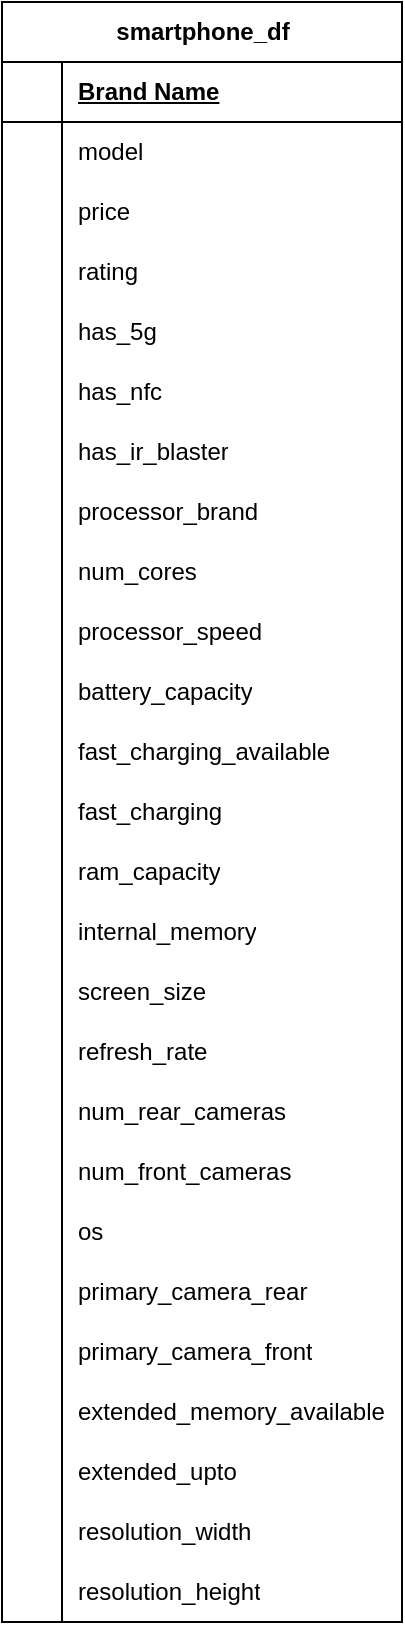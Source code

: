 <mxfile version="27.1.6" pages="2">
  <diagram name="Page-1" id="sOwY04jxkdu4PgP0in8i">
    <mxGraphModel dx="1418" dy="786" grid="1" gridSize="10" guides="1" tooltips="1" connect="1" arrows="1" fold="1" page="1" pageScale="1" pageWidth="827" pageHeight="1169" math="0" shadow="0">
      <root>
        <mxCell id="0" />
        <mxCell id="1" parent="0" />
        <mxCell id="ee5552hODQId9cX4OFZS-1" value="smartphone_df" style="shape=table;startSize=30;container=1;collapsible=1;childLayout=tableLayout;fixedRows=1;rowLines=0;fontStyle=1;align=center;resizeLast=1;html=1;" vertex="1" parent="1">
          <mxGeometry x="40" y="40" width="200" height="810" as="geometry" />
        </mxCell>
        <mxCell id="ee5552hODQId9cX4OFZS-2" value="" style="shape=tableRow;horizontal=0;startSize=0;swimlaneHead=0;swimlaneBody=0;fillColor=none;collapsible=0;dropTarget=0;points=[[0,0.5],[1,0.5]];portConstraint=eastwest;top=0;left=0;right=0;bottom=1;" vertex="1" parent="ee5552hODQId9cX4OFZS-1">
          <mxGeometry y="30" width="200" height="30" as="geometry" />
        </mxCell>
        <mxCell id="ee5552hODQId9cX4OFZS-3" value="" style="shape=partialRectangle;connectable=0;fillColor=none;top=0;left=0;bottom=0;right=0;fontStyle=1;overflow=hidden;whiteSpace=wrap;html=1;" vertex="1" parent="ee5552hODQId9cX4OFZS-2">
          <mxGeometry width="30" height="30" as="geometry">
            <mxRectangle width="30" height="30" as="alternateBounds" />
          </mxGeometry>
        </mxCell>
        <mxCell id="ee5552hODQId9cX4OFZS-4" value="Brand Name" style="shape=partialRectangle;connectable=0;fillColor=none;top=0;left=0;bottom=0;right=0;align=left;spacingLeft=6;fontStyle=5;overflow=hidden;whiteSpace=wrap;html=1;" vertex="1" parent="ee5552hODQId9cX4OFZS-2">
          <mxGeometry x="30" width="170" height="30" as="geometry">
            <mxRectangle width="170" height="30" as="alternateBounds" />
          </mxGeometry>
        </mxCell>
        <mxCell id="ee5552hODQId9cX4OFZS-5" value="" style="shape=tableRow;horizontal=0;startSize=0;swimlaneHead=0;swimlaneBody=0;fillColor=none;collapsible=0;dropTarget=0;points=[[0,0.5],[1,0.5]];portConstraint=eastwest;top=0;left=0;right=0;bottom=0;" vertex="1" parent="ee5552hODQId9cX4OFZS-1">
          <mxGeometry y="60" width="200" height="30" as="geometry" />
        </mxCell>
        <mxCell id="ee5552hODQId9cX4OFZS-6" value="" style="shape=partialRectangle;connectable=0;fillColor=none;top=0;left=0;bottom=0;right=0;editable=1;overflow=hidden;whiteSpace=wrap;html=1;" vertex="1" parent="ee5552hODQId9cX4OFZS-5">
          <mxGeometry width="30" height="30" as="geometry">
            <mxRectangle width="30" height="30" as="alternateBounds" />
          </mxGeometry>
        </mxCell>
        <mxCell id="ee5552hODQId9cX4OFZS-7" value="model" style="shape=partialRectangle;connectable=0;fillColor=none;top=0;left=0;bottom=0;right=0;align=left;spacingLeft=6;overflow=hidden;whiteSpace=wrap;html=1;" vertex="1" parent="ee5552hODQId9cX4OFZS-5">
          <mxGeometry x="30" width="170" height="30" as="geometry">
            <mxRectangle width="170" height="30" as="alternateBounds" />
          </mxGeometry>
        </mxCell>
        <mxCell id="ee5552hODQId9cX4OFZS-8" value="" style="shape=tableRow;horizontal=0;startSize=0;swimlaneHead=0;swimlaneBody=0;fillColor=none;collapsible=0;dropTarget=0;points=[[0,0.5],[1,0.5]];portConstraint=eastwest;top=0;left=0;right=0;bottom=0;" vertex="1" parent="ee5552hODQId9cX4OFZS-1">
          <mxGeometry y="90" width="200" height="30" as="geometry" />
        </mxCell>
        <mxCell id="ee5552hODQId9cX4OFZS-9" value="" style="shape=partialRectangle;connectable=0;fillColor=none;top=0;left=0;bottom=0;right=0;editable=1;overflow=hidden;whiteSpace=wrap;html=1;" vertex="1" parent="ee5552hODQId9cX4OFZS-8">
          <mxGeometry width="30" height="30" as="geometry">
            <mxRectangle width="30" height="30" as="alternateBounds" />
          </mxGeometry>
        </mxCell>
        <mxCell id="ee5552hODQId9cX4OFZS-10" value="price" style="shape=partialRectangle;connectable=0;fillColor=none;top=0;left=0;bottom=0;right=0;align=left;spacingLeft=6;overflow=hidden;whiteSpace=wrap;html=1;" vertex="1" parent="ee5552hODQId9cX4OFZS-8">
          <mxGeometry x="30" width="170" height="30" as="geometry">
            <mxRectangle width="170" height="30" as="alternateBounds" />
          </mxGeometry>
        </mxCell>
        <mxCell id="ee5552hODQId9cX4OFZS-11" value="" style="shape=tableRow;horizontal=0;startSize=0;swimlaneHead=0;swimlaneBody=0;fillColor=none;collapsible=0;dropTarget=0;points=[[0,0.5],[1,0.5]];portConstraint=eastwest;top=0;left=0;right=0;bottom=0;" vertex="1" parent="ee5552hODQId9cX4OFZS-1">
          <mxGeometry y="120" width="200" height="30" as="geometry" />
        </mxCell>
        <mxCell id="ee5552hODQId9cX4OFZS-12" value="" style="shape=partialRectangle;connectable=0;fillColor=none;top=0;left=0;bottom=0;right=0;editable=1;overflow=hidden;whiteSpace=wrap;html=1;" vertex="1" parent="ee5552hODQId9cX4OFZS-11">
          <mxGeometry width="30" height="30" as="geometry">
            <mxRectangle width="30" height="30" as="alternateBounds" />
          </mxGeometry>
        </mxCell>
        <mxCell id="ee5552hODQId9cX4OFZS-13" value="rating" style="shape=partialRectangle;connectable=0;fillColor=none;top=0;left=0;bottom=0;right=0;align=left;spacingLeft=6;overflow=hidden;whiteSpace=wrap;html=1;" vertex="1" parent="ee5552hODQId9cX4OFZS-11">
          <mxGeometry x="30" width="170" height="30" as="geometry">
            <mxRectangle width="170" height="30" as="alternateBounds" />
          </mxGeometry>
        </mxCell>
        <mxCell id="ee5552hODQId9cX4OFZS-17" style="shape=tableRow;horizontal=0;startSize=0;swimlaneHead=0;swimlaneBody=0;fillColor=none;collapsible=0;dropTarget=0;points=[[0,0.5],[1,0.5]];portConstraint=eastwest;top=0;left=0;right=0;bottom=0;" vertex="1" parent="ee5552hODQId9cX4OFZS-1">
          <mxGeometry y="150" width="200" height="30" as="geometry" />
        </mxCell>
        <mxCell id="ee5552hODQId9cX4OFZS-18" style="shape=partialRectangle;connectable=0;fillColor=none;top=0;left=0;bottom=0;right=0;editable=1;overflow=hidden;whiteSpace=wrap;html=1;" vertex="1" parent="ee5552hODQId9cX4OFZS-17">
          <mxGeometry width="30" height="30" as="geometry">
            <mxRectangle width="30" height="30" as="alternateBounds" />
          </mxGeometry>
        </mxCell>
        <mxCell id="ee5552hODQId9cX4OFZS-19" value="has_5g" style="shape=partialRectangle;connectable=0;fillColor=none;top=0;left=0;bottom=0;right=0;align=left;spacingLeft=6;overflow=hidden;whiteSpace=wrap;html=1;" vertex="1" parent="ee5552hODQId9cX4OFZS-17">
          <mxGeometry x="30" width="170" height="30" as="geometry">
            <mxRectangle width="170" height="30" as="alternateBounds" />
          </mxGeometry>
        </mxCell>
        <mxCell id="ee5552hODQId9cX4OFZS-20" style="shape=tableRow;horizontal=0;startSize=0;swimlaneHead=0;swimlaneBody=0;fillColor=none;collapsible=0;dropTarget=0;points=[[0,0.5],[1,0.5]];portConstraint=eastwest;top=0;left=0;right=0;bottom=0;" vertex="1" parent="ee5552hODQId9cX4OFZS-1">
          <mxGeometry y="180" width="200" height="30" as="geometry" />
        </mxCell>
        <mxCell id="ee5552hODQId9cX4OFZS-21" style="shape=partialRectangle;connectable=0;fillColor=none;top=0;left=0;bottom=0;right=0;editable=1;overflow=hidden;whiteSpace=wrap;html=1;" vertex="1" parent="ee5552hODQId9cX4OFZS-20">
          <mxGeometry width="30" height="30" as="geometry">
            <mxRectangle width="30" height="30" as="alternateBounds" />
          </mxGeometry>
        </mxCell>
        <mxCell id="ee5552hODQId9cX4OFZS-22" value="has_nfc" style="shape=partialRectangle;connectable=0;fillColor=none;top=0;left=0;bottom=0;right=0;align=left;spacingLeft=6;overflow=hidden;whiteSpace=wrap;html=1;" vertex="1" parent="ee5552hODQId9cX4OFZS-20">
          <mxGeometry x="30" width="170" height="30" as="geometry">
            <mxRectangle width="170" height="30" as="alternateBounds" />
          </mxGeometry>
        </mxCell>
        <mxCell id="ee5552hODQId9cX4OFZS-23" style="shape=tableRow;horizontal=0;startSize=0;swimlaneHead=0;swimlaneBody=0;fillColor=none;collapsible=0;dropTarget=0;points=[[0,0.5],[1,0.5]];portConstraint=eastwest;top=0;left=0;right=0;bottom=0;" vertex="1" parent="ee5552hODQId9cX4OFZS-1">
          <mxGeometry y="210" width="200" height="30" as="geometry" />
        </mxCell>
        <mxCell id="ee5552hODQId9cX4OFZS-24" style="shape=partialRectangle;connectable=0;fillColor=none;top=0;left=0;bottom=0;right=0;editable=1;overflow=hidden;whiteSpace=wrap;html=1;" vertex="1" parent="ee5552hODQId9cX4OFZS-23">
          <mxGeometry width="30" height="30" as="geometry">
            <mxRectangle width="30" height="30" as="alternateBounds" />
          </mxGeometry>
        </mxCell>
        <mxCell id="ee5552hODQId9cX4OFZS-25" value="has_ir_blaster" style="shape=partialRectangle;connectable=0;fillColor=none;top=0;left=0;bottom=0;right=0;align=left;spacingLeft=6;overflow=hidden;whiteSpace=wrap;html=1;" vertex="1" parent="ee5552hODQId9cX4OFZS-23">
          <mxGeometry x="30" width="170" height="30" as="geometry">
            <mxRectangle width="170" height="30" as="alternateBounds" />
          </mxGeometry>
        </mxCell>
        <mxCell id="ee5552hODQId9cX4OFZS-26" style="shape=tableRow;horizontal=0;startSize=0;swimlaneHead=0;swimlaneBody=0;fillColor=none;collapsible=0;dropTarget=0;points=[[0,0.5],[1,0.5]];portConstraint=eastwest;top=0;left=0;right=0;bottom=0;" vertex="1" parent="ee5552hODQId9cX4OFZS-1">
          <mxGeometry y="240" width="200" height="30" as="geometry" />
        </mxCell>
        <mxCell id="ee5552hODQId9cX4OFZS-27" style="shape=partialRectangle;connectable=0;fillColor=none;top=0;left=0;bottom=0;right=0;editable=1;overflow=hidden;whiteSpace=wrap;html=1;" vertex="1" parent="ee5552hODQId9cX4OFZS-26">
          <mxGeometry width="30" height="30" as="geometry">
            <mxRectangle width="30" height="30" as="alternateBounds" />
          </mxGeometry>
        </mxCell>
        <mxCell id="ee5552hODQId9cX4OFZS-28" value="processor_brand" style="shape=partialRectangle;connectable=0;fillColor=none;top=0;left=0;bottom=0;right=0;align=left;spacingLeft=6;overflow=hidden;whiteSpace=wrap;html=1;" vertex="1" parent="ee5552hODQId9cX4OFZS-26">
          <mxGeometry x="30" width="170" height="30" as="geometry">
            <mxRectangle width="170" height="30" as="alternateBounds" />
          </mxGeometry>
        </mxCell>
        <mxCell id="ee5552hODQId9cX4OFZS-29" style="shape=tableRow;horizontal=0;startSize=0;swimlaneHead=0;swimlaneBody=0;fillColor=none;collapsible=0;dropTarget=0;points=[[0,0.5],[1,0.5]];portConstraint=eastwest;top=0;left=0;right=0;bottom=0;" vertex="1" parent="ee5552hODQId9cX4OFZS-1">
          <mxGeometry y="270" width="200" height="30" as="geometry" />
        </mxCell>
        <mxCell id="ee5552hODQId9cX4OFZS-30" style="shape=partialRectangle;connectable=0;fillColor=none;top=0;left=0;bottom=0;right=0;editable=1;overflow=hidden;whiteSpace=wrap;html=1;" vertex="1" parent="ee5552hODQId9cX4OFZS-29">
          <mxGeometry width="30" height="30" as="geometry">
            <mxRectangle width="30" height="30" as="alternateBounds" />
          </mxGeometry>
        </mxCell>
        <mxCell id="ee5552hODQId9cX4OFZS-31" value="num_cores" style="shape=partialRectangle;connectable=0;fillColor=none;top=0;left=0;bottom=0;right=0;align=left;spacingLeft=6;overflow=hidden;whiteSpace=wrap;html=1;" vertex="1" parent="ee5552hODQId9cX4OFZS-29">
          <mxGeometry x="30" width="170" height="30" as="geometry">
            <mxRectangle width="170" height="30" as="alternateBounds" />
          </mxGeometry>
        </mxCell>
        <mxCell id="ee5552hODQId9cX4OFZS-32" style="shape=tableRow;horizontal=0;startSize=0;swimlaneHead=0;swimlaneBody=0;fillColor=none;collapsible=0;dropTarget=0;points=[[0,0.5],[1,0.5]];portConstraint=eastwest;top=0;left=0;right=0;bottom=0;" vertex="1" parent="ee5552hODQId9cX4OFZS-1">
          <mxGeometry y="300" width="200" height="30" as="geometry" />
        </mxCell>
        <mxCell id="ee5552hODQId9cX4OFZS-33" style="shape=partialRectangle;connectable=0;fillColor=none;top=0;left=0;bottom=0;right=0;editable=1;overflow=hidden;whiteSpace=wrap;html=1;" vertex="1" parent="ee5552hODQId9cX4OFZS-32">
          <mxGeometry width="30" height="30" as="geometry">
            <mxRectangle width="30" height="30" as="alternateBounds" />
          </mxGeometry>
        </mxCell>
        <mxCell id="ee5552hODQId9cX4OFZS-34" value="processor_speed" style="shape=partialRectangle;connectable=0;fillColor=none;top=0;left=0;bottom=0;right=0;align=left;spacingLeft=6;overflow=hidden;whiteSpace=wrap;html=1;" vertex="1" parent="ee5552hODQId9cX4OFZS-32">
          <mxGeometry x="30" width="170" height="30" as="geometry">
            <mxRectangle width="170" height="30" as="alternateBounds" />
          </mxGeometry>
        </mxCell>
        <mxCell id="ee5552hODQId9cX4OFZS-35" style="shape=tableRow;horizontal=0;startSize=0;swimlaneHead=0;swimlaneBody=0;fillColor=none;collapsible=0;dropTarget=0;points=[[0,0.5],[1,0.5]];portConstraint=eastwest;top=0;left=0;right=0;bottom=0;" vertex="1" parent="ee5552hODQId9cX4OFZS-1">
          <mxGeometry y="330" width="200" height="30" as="geometry" />
        </mxCell>
        <mxCell id="ee5552hODQId9cX4OFZS-36" style="shape=partialRectangle;connectable=0;fillColor=none;top=0;left=0;bottom=0;right=0;editable=1;overflow=hidden;whiteSpace=wrap;html=1;" vertex="1" parent="ee5552hODQId9cX4OFZS-35">
          <mxGeometry width="30" height="30" as="geometry">
            <mxRectangle width="30" height="30" as="alternateBounds" />
          </mxGeometry>
        </mxCell>
        <mxCell id="ee5552hODQId9cX4OFZS-37" value="battery_capacity" style="shape=partialRectangle;connectable=0;fillColor=none;top=0;left=0;bottom=0;right=0;align=left;spacingLeft=6;overflow=hidden;whiteSpace=wrap;html=1;" vertex="1" parent="ee5552hODQId9cX4OFZS-35">
          <mxGeometry x="30" width="170" height="30" as="geometry">
            <mxRectangle width="170" height="30" as="alternateBounds" />
          </mxGeometry>
        </mxCell>
        <mxCell id="ee5552hODQId9cX4OFZS-38" style="shape=tableRow;horizontal=0;startSize=0;swimlaneHead=0;swimlaneBody=0;fillColor=none;collapsible=0;dropTarget=0;points=[[0,0.5],[1,0.5]];portConstraint=eastwest;top=0;left=0;right=0;bottom=0;" vertex="1" parent="ee5552hODQId9cX4OFZS-1">
          <mxGeometry y="360" width="200" height="30" as="geometry" />
        </mxCell>
        <mxCell id="ee5552hODQId9cX4OFZS-39" style="shape=partialRectangle;connectable=0;fillColor=none;top=0;left=0;bottom=0;right=0;editable=1;overflow=hidden;whiteSpace=wrap;html=1;" vertex="1" parent="ee5552hODQId9cX4OFZS-38">
          <mxGeometry width="30" height="30" as="geometry">
            <mxRectangle width="30" height="30" as="alternateBounds" />
          </mxGeometry>
        </mxCell>
        <mxCell id="ee5552hODQId9cX4OFZS-40" value="fast_charging_available" style="shape=partialRectangle;connectable=0;fillColor=none;top=0;left=0;bottom=0;right=0;align=left;spacingLeft=6;overflow=hidden;whiteSpace=wrap;html=1;" vertex="1" parent="ee5552hODQId9cX4OFZS-38">
          <mxGeometry x="30" width="170" height="30" as="geometry">
            <mxRectangle width="170" height="30" as="alternateBounds" />
          </mxGeometry>
        </mxCell>
        <mxCell id="ee5552hODQId9cX4OFZS-41" style="shape=tableRow;horizontal=0;startSize=0;swimlaneHead=0;swimlaneBody=0;fillColor=none;collapsible=0;dropTarget=0;points=[[0,0.5],[1,0.5]];portConstraint=eastwest;top=0;left=0;right=0;bottom=0;" vertex="1" parent="ee5552hODQId9cX4OFZS-1">
          <mxGeometry y="390" width="200" height="30" as="geometry" />
        </mxCell>
        <mxCell id="ee5552hODQId9cX4OFZS-42" style="shape=partialRectangle;connectable=0;fillColor=none;top=0;left=0;bottom=0;right=0;editable=1;overflow=hidden;whiteSpace=wrap;html=1;" vertex="1" parent="ee5552hODQId9cX4OFZS-41">
          <mxGeometry width="30" height="30" as="geometry">
            <mxRectangle width="30" height="30" as="alternateBounds" />
          </mxGeometry>
        </mxCell>
        <mxCell id="ee5552hODQId9cX4OFZS-43" value="fast_charging" style="shape=partialRectangle;connectable=0;fillColor=none;top=0;left=0;bottom=0;right=0;align=left;spacingLeft=6;overflow=hidden;whiteSpace=wrap;html=1;" vertex="1" parent="ee5552hODQId9cX4OFZS-41">
          <mxGeometry x="30" width="170" height="30" as="geometry">
            <mxRectangle width="170" height="30" as="alternateBounds" />
          </mxGeometry>
        </mxCell>
        <mxCell id="ee5552hODQId9cX4OFZS-44" style="shape=tableRow;horizontal=0;startSize=0;swimlaneHead=0;swimlaneBody=0;fillColor=none;collapsible=0;dropTarget=0;points=[[0,0.5],[1,0.5]];portConstraint=eastwest;top=0;left=0;right=0;bottom=0;" vertex="1" parent="ee5552hODQId9cX4OFZS-1">
          <mxGeometry y="420" width="200" height="30" as="geometry" />
        </mxCell>
        <mxCell id="ee5552hODQId9cX4OFZS-45" style="shape=partialRectangle;connectable=0;fillColor=none;top=0;left=0;bottom=0;right=0;editable=1;overflow=hidden;whiteSpace=wrap;html=1;" vertex="1" parent="ee5552hODQId9cX4OFZS-44">
          <mxGeometry width="30" height="30" as="geometry">
            <mxRectangle width="30" height="30" as="alternateBounds" />
          </mxGeometry>
        </mxCell>
        <mxCell id="ee5552hODQId9cX4OFZS-46" value="ram_capacity" style="shape=partialRectangle;connectable=0;fillColor=none;top=0;left=0;bottom=0;right=0;align=left;spacingLeft=6;overflow=hidden;whiteSpace=wrap;html=1;" vertex="1" parent="ee5552hODQId9cX4OFZS-44">
          <mxGeometry x="30" width="170" height="30" as="geometry">
            <mxRectangle width="170" height="30" as="alternateBounds" />
          </mxGeometry>
        </mxCell>
        <mxCell id="ee5552hODQId9cX4OFZS-47" style="shape=tableRow;horizontal=0;startSize=0;swimlaneHead=0;swimlaneBody=0;fillColor=none;collapsible=0;dropTarget=0;points=[[0,0.5],[1,0.5]];portConstraint=eastwest;top=0;left=0;right=0;bottom=0;" vertex="1" parent="ee5552hODQId9cX4OFZS-1">
          <mxGeometry y="450" width="200" height="30" as="geometry" />
        </mxCell>
        <mxCell id="ee5552hODQId9cX4OFZS-48" style="shape=partialRectangle;connectable=0;fillColor=none;top=0;left=0;bottom=0;right=0;editable=1;overflow=hidden;whiteSpace=wrap;html=1;" vertex="1" parent="ee5552hODQId9cX4OFZS-47">
          <mxGeometry width="30" height="30" as="geometry">
            <mxRectangle width="30" height="30" as="alternateBounds" />
          </mxGeometry>
        </mxCell>
        <mxCell id="ee5552hODQId9cX4OFZS-49" value="internal_memory" style="shape=partialRectangle;connectable=0;fillColor=none;top=0;left=0;bottom=0;right=0;align=left;spacingLeft=6;overflow=hidden;whiteSpace=wrap;html=1;" vertex="1" parent="ee5552hODQId9cX4OFZS-47">
          <mxGeometry x="30" width="170" height="30" as="geometry">
            <mxRectangle width="170" height="30" as="alternateBounds" />
          </mxGeometry>
        </mxCell>
        <mxCell id="ee5552hODQId9cX4OFZS-50" style="shape=tableRow;horizontal=0;startSize=0;swimlaneHead=0;swimlaneBody=0;fillColor=none;collapsible=0;dropTarget=0;points=[[0,0.5],[1,0.5]];portConstraint=eastwest;top=0;left=0;right=0;bottom=0;" vertex="1" parent="ee5552hODQId9cX4OFZS-1">
          <mxGeometry y="480" width="200" height="30" as="geometry" />
        </mxCell>
        <mxCell id="ee5552hODQId9cX4OFZS-51" style="shape=partialRectangle;connectable=0;fillColor=none;top=0;left=0;bottom=0;right=0;editable=1;overflow=hidden;whiteSpace=wrap;html=1;" vertex="1" parent="ee5552hODQId9cX4OFZS-50">
          <mxGeometry width="30" height="30" as="geometry">
            <mxRectangle width="30" height="30" as="alternateBounds" />
          </mxGeometry>
        </mxCell>
        <mxCell id="ee5552hODQId9cX4OFZS-52" value="screen_size" style="shape=partialRectangle;connectable=0;fillColor=none;top=0;left=0;bottom=0;right=0;align=left;spacingLeft=6;overflow=hidden;whiteSpace=wrap;html=1;" vertex="1" parent="ee5552hODQId9cX4OFZS-50">
          <mxGeometry x="30" width="170" height="30" as="geometry">
            <mxRectangle width="170" height="30" as="alternateBounds" />
          </mxGeometry>
        </mxCell>
        <mxCell id="ee5552hODQId9cX4OFZS-53" style="shape=tableRow;horizontal=0;startSize=0;swimlaneHead=0;swimlaneBody=0;fillColor=none;collapsible=0;dropTarget=0;points=[[0,0.5],[1,0.5]];portConstraint=eastwest;top=0;left=0;right=0;bottom=0;" vertex="1" parent="ee5552hODQId9cX4OFZS-1">
          <mxGeometry y="510" width="200" height="30" as="geometry" />
        </mxCell>
        <mxCell id="ee5552hODQId9cX4OFZS-54" style="shape=partialRectangle;connectable=0;fillColor=none;top=0;left=0;bottom=0;right=0;editable=1;overflow=hidden;whiteSpace=wrap;html=1;" vertex="1" parent="ee5552hODQId9cX4OFZS-53">
          <mxGeometry width="30" height="30" as="geometry">
            <mxRectangle width="30" height="30" as="alternateBounds" />
          </mxGeometry>
        </mxCell>
        <mxCell id="ee5552hODQId9cX4OFZS-55" value="refresh_rate" style="shape=partialRectangle;connectable=0;fillColor=none;top=0;left=0;bottom=0;right=0;align=left;spacingLeft=6;overflow=hidden;whiteSpace=wrap;html=1;" vertex="1" parent="ee5552hODQId9cX4OFZS-53">
          <mxGeometry x="30" width="170" height="30" as="geometry">
            <mxRectangle width="170" height="30" as="alternateBounds" />
          </mxGeometry>
        </mxCell>
        <mxCell id="ee5552hODQId9cX4OFZS-56" style="shape=tableRow;horizontal=0;startSize=0;swimlaneHead=0;swimlaneBody=0;fillColor=none;collapsible=0;dropTarget=0;points=[[0,0.5],[1,0.5]];portConstraint=eastwest;top=0;left=0;right=0;bottom=0;" vertex="1" parent="ee5552hODQId9cX4OFZS-1">
          <mxGeometry y="540" width="200" height="30" as="geometry" />
        </mxCell>
        <mxCell id="ee5552hODQId9cX4OFZS-57" style="shape=partialRectangle;connectable=0;fillColor=none;top=0;left=0;bottom=0;right=0;editable=1;overflow=hidden;whiteSpace=wrap;html=1;" vertex="1" parent="ee5552hODQId9cX4OFZS-56">
          <mxGeometry width="30" height="30" as="geometry">
            <mxRectangle width="30" height="30" as="alternateBounds" />
          </mxGeometry>
        </mxCell>
        <mxCell id="ee5552hODQId9cX4OFZS-58" value="num_rear_cameras" style="shape=partialRectangle;connectable=0;fillColor=none;top=0;left=0;bottom=0;right=0;align=left;spacingLeft=6;overflow=hidden;whiteSpace=wrap;html=1;" vertex="1" parent="ee5552hODQId9cX4OFZS-56">
          <mxGeometry x="30" width="170" height="30" as="geometry">
            <mxRectangle width="170" height="30" as="alternateBounds" />
          </mxGeometry>
        </mxCell>
        <mxCell id="ee5552hODQId9cX4OFZS-59" style="shape=tableRow;horizontal=0;startSize=0;swimlaneHead=0;swimlaneBody=0;fillColor=none;collapsible=0;dropTarget=0;points=[[0,0.5],[1,0.5]];portConstraint=eastwest;top=0;left=0;right=0;bottom=0;" vertex="1" parent="ee5552hODQId9cX4OFZS-1">
          <mxGeometry y="570" width="200" height="30" as="geometry" />
        </mxCell>
        <mxCell id="ee5552hODQId9cX4OFZS-60" style="shape=partialRectangle;connectable=0;fillColor=none;top=0;left=0;bottom=0;right=0;editable=1;overflow=hidden;whiteSpace=wrap;html=1;" vertex="1" parent="ee5552hODQId9cX4OFZS-59">
          <mxGeometry width="30" height="30" as="geometry">
            <mxRectangle width="30" height="30" as="alternateBounds" />
          </mxGeometry>
        </mxCell>
        <mxCell id="ee5552hODQId9cX4OFZS-61" value="num_front_cameras" style="shape=partialRectangle;connectable=0;fillColor=none;top=0;left=0;bottom=0;right=0;align=left;spacingLeft=6;overflow=hidden;whiteSpace=wrap;html=1;" vertex="1" parent="ee5552hODQId9cX4OFZS-59">
          <mxGeometry x="30" width="170" height="30" as="geometry">
            <mxRectangle width="170" height="30" as="alternateBounds" />
          </mxGeometry>
        </mxCell>
        <mxCell id="ee5552hODQId9cX4OFZS-62" style="shape=tableRow;horizontal=0;startSize=0;swimlaneHead=0;swimlaneBody=0;fillColor=none;collapsible=0;dropTarget=0;points=[[0,0.5],[1,0.5]];portConstraint=eastwest;top=0;left=0;right=0;bottom=0;" vertex="1" parent="ee5552hODQId9cX4OFZS-1">
          <mxGeometry y="600" width="200" height="30" as="geometry" />
        </mxCell>
        <mxCell id="ee5552hODQId9cX4OFZS-63" style="shape=partialRectangle;connectable=0;fillColor=none;top=0;left=0;bottom=0;right=0;editable=1;overflow=hidden;whiteSpace=wrap;html=1;" vertex="1" parent="ee5552hODQId9cX4OFZS-62">
          <mxGeometry width="30" height="30" as="geometry">
            <mxRectangle width="30" height="30" as="alternateBounds" />
          </mxGeometry>
        </mxCell>
        <mxCell id="ee5552hODQId9cX4OFZS-64" value="os" style="shape=partialRectangle;connectable=0;fillColor=none;top=0;left=0;bottom=0;right=0;align=left;spacingLeft=6;overflow=hidden;whiteSpace=wrap;html=1;" vertex="1" parent="ee5552hODQId9cX4OFZS-62">
          <mxGeometry x="30" width="170" height="30" as="geometry">
            <mxRectangle width="170" height="30" as="alternateBounds" />
          </mxGeometry>
        </mxCell>
        <mxCell id="ee5552hODQId9cX4OFZS-65" style="shape=tableRow;horizontal=0;startSize=0;swimlaneHead=0;swimlaneBody=0;fillColor=none;collapsible=0;dropTarget=0;points=[[0,0.5],[1,0.5]];portConstraint=eastwest;top=0;left=0;right=0;bottom=0;" vertex="1" parent="ee5552hODQId9cX4OFZS-1">
          <mxGeometry y="630" width="200" height="30" as="geometry" />
        </mxCell>
        <mxCell id="ee5552hODQId9cX4OFZS-66" style="shape=partialRectangle;connectable=0;fillColor=none;top=0;left=0;bottom=0;right=0;editable=1;overflow=hidden;whiteSpace=wrap;html=1;" vertex="1" parent="ee5552hODQId9cX4OFZS-65">
          <mxGeometry width="30" height="30" as="geometry">
            <mxRectangle width="30" height="30" as="alternateBounds" />
          </mxGeometry>
        </mxCell>
        <mxCell id="ee5552hODQId9cX4OFZS-67" value="primary_camera_rear" style="shape=partialRectangle;connectable=0;fillColor=none;top=0;left=0;bottom=0;right=0;align=left;spacingLeft=6;overflow=hidden;whiteSpace=wrap;html=1;" vertex="1" parent="ee5552hODQId9cX4OFZS-65">
          <mxGeometry x="30" width="170" height="30" as="geometry">
            <mxRectangle width="170" height="30" as="alternateBounds" />
          </mxGeometry>
        </mxCell>
        <mxCell id="ee5552hODQId9cX4OFZS-68" style="shape=tableRow;horizontal=0;startSize=0;swimlaneHead=0;swimlaneBody=0;fillColor=none;collapsible=0;dropTarget=0;points=[[0,0.5],[1,0.5]];portConstraint=eastwest;top=0;left=0;right=0;bottom=0;" vertex="1" parent="ee5552hODQId9cX4OFZS-1">
          <mxGeometry y="660" width="200" height="30" as="geometry" />
        </mxCell>
        <mxCell id="ee5552hODQId9cX4OFZS-69" style="shape=partialRectangle;connectable=0;fillColor=none;top=0;left=0;bottom=0;right=0;editable=1;overflow=hidden;whiteSpace=wrap;html=1;" vertex="1" parent="ee5552hODQId9cX4OFZS-68">
          <mxGeometry width="30" height="30" as="geometry">
            <mxRectangle width="30" height="30" as="alternateBounds" />
          </mxGeometry>
        </mxCell>
        <mxCell id="ee5552hODQId9cX4OFZS-70" value="primary_camera_front" style="shape=partialRectangle;connectable=0;fillColor=none;top=0;left=0;bottom=0;right=0;align=left;spacingLeft=6;overflow=hidden;whiteSpace=wrap;html=1;" vertex="1" parent="ee5552hODQId9cX4OFZS-68">
          <mxGeometry x="30" width="170" height="30" as="geometry">
            <mxRectangle width="170" height="30" as="alternateBounds" />
          </mxGeometry>
        </mxCell>
        <mxCell id="ee5552hODQId9cX4OFZS-71" style="shape=tableRow;horizontal=0;startSize=0;swimlaneHead=0;swimlaneBody=0;fillColor=none;collapsible=0;dropTarget=0;points=[[0,0.5],[1,0.5]];portConstraint=eastwest;top=0;left=0;right=0;bottom=0;" vertex="1" parent="ee5552hODQId9cX4OFZS-1">
          <mxGeometry y="690" width="200" height="30" as="geometry" />
        </mxCell>
        <mxCell id="ee5552hODQId9cX4OFZS-72" style="shape=partialRectangle;connectable=0;fillColor=none;top=0;left=0;bottom=0;right=0;editable=1;overflow=hidden;whiteSpace=wrap;html=1;" vertex="1" parent="ee5552hODQId9cX4OFZS-71">
          <mxGeometry width="30" height="30" as="geometry">
            <mxRectangle width="30" height="30" as="alternateBounds" />
          </mxGeometry>
        </mxCell>
        <mxCell id="ee5552hODQId9cX4OFZS-73" value="extended_memory_available" style="shape=partialRectangle;connectable=0;fillColor=none;top=0;left=0;bottom=0;right=0;align=left;spacingLeft=6;overflow=hidden;whiteSpace=wrap;html=1;" vertex="1" parent="ee5552hODQId9cX4OFZS-71">
          <mxGeometry x="30" width="170" height="30" as="geometry">
            <mxRectangle width="170" height="30" as="alternateBounds" />
          </mxGeometry>
        </mxCell>
        <mxCell id="ee5552hODQId9cX4OFZS-74" style="shape=tableRow;horizontal=0;startSize=0;swimlaneHead=0;swimlaneBody=0;fillColor=none;collapsible=0;dropTarget=0;points=[[0,0.5],[1,0.5]];portConstraint=eastwest;top=0;left=0;right=0;bottom=0;" vertex="1" parent="ee5552hODQId9cX4OFZS-1">
          <mxGeometry y="720" width="200" height="30" as="geometry" />
        </mxCell>
        <mxCell id="ee5552hODQId9cX4OFZS-75" style="shape=partialRectangle;connectable=0;fillColor=none;top=0;left=0;bottom=0;right=0;editable=1;overflow=hidden;whiteSpace=wrap;html=1;" vertex="1" parent="ee5552hODQId9cX4OFZS-74">
          <mxGeometry width="30" height="30" as="geometry">
            <mxRectangle width="30" height="30" as="alternateBounds" />
          </mxGeometry>
        </mxCell>
        <mxCell id="ee5552hODQId9cX4OFZS-76" value="extended_upto" style="shape=partialRectangle;connectable=0;fillColor=none;top=0;left=0;bottom=0;right=0;align=left;spacingLeft=6;overflow=hidden;whiteSpace=wrap;html=1;" vertex="1" parent="ee5552hODQId9cX4OFZS-74">
          <mxGeometry x="30" width="170" height="30" as="geometry">
            <mxRectangle width="170" height="30" as="alternateBounds" />
          </mxGeometry>
        </mxCell>
        <mxCell id="ee5552hODQId9cX4OFZS-77" style="shape=tableRow;horizontal=0;startSize=0;swimlaneHead=0;swimlaneBody=0;fillColor=none;collapsible=0;dropTarget=0;points=[[0,0.5],[1,0.5]];portConstraint=eastwest;top=0;left=0;right=0;bottom=0;" vertex="1" parent="ee5552hODQId9cX4OFZS-1">
          <mxGeometry y="750" width="200" height="30" as="geometry" />
        </mxCell>
        <mxCell id="ee5552hODQId9cX4OFZS-78" style="shape=partialRectangle;connectable=0;fillColor=none;top=0;left=0;bottom=0;right=0;editable=1;overflow=hidden;whiteSpace=wrap;html=1;" vertex="1" parent="ee5552hODQId9cX4OFZS-77">
          <mxGeometry width="30" height="30" as="geometry">
            <mxRectangle width="30" height="30" as="alternateBounds" />
          </mxGeometry>
        </mxCell>
        <mxCell id="ee5552hODQId9cX4OFZS-79" value="resolution_width" style="shape=partialRectangle;connectable=0;fillColor=none;top=0;left=0;bottom=0;right=0;align=left;spacingLeft=6;overflow=hidden;whiteSpace=wrap;html=1;" vertex="1" parent="ee5552hODQId9cX4OFZS-77">
          <mxGeometry x="30" width="170" height="30" as="geometry">
            <mxRectangle width="170" height="30" as="alternateBounds" />
          </mxGeometry>
        </mxCell>
        <mxCell id="ee5552hODQId9cX4OFZS-80" style="shape=tableRow;horizontal=0;startSize=0;swimlaneHead=0;swimlaneBody=0;fillColor=none;collapsible=0;dropTarget=0;points=[[0,0.5],[1,0.5]];portConstraint=eastwest;top=0;left=0;right=0;bottom=0;" vertex="1" parent="ee5552hODQId9cX4OFZS-1">
          <mxGeometry y="780" width="200" height="30" as="geometry" />
        </mxCell>
        <mxCell id="ee5552hODQId9cX4OFZS-81" style="shape=partialRectangle;connectable=0;fillColor=none;top=0;left=0;bottom=0;right=0;editable=1;overflow=hidden;whiteSpace=wrap;html=1;" vertex="1" parent="ee5552hODQId9cX4OFZS-80">
          <mxGeometry width="30" height="30" as="geometry">
            <mxRectangle width="30" height="30" as="alternateBounds" />
          </mxGeometry>
        </mxCell>
        <mxCell id="ee5552hODQId9cX4OFZS-82" value="resolution_height" style="shape=partialRectangle;connectable=0;fillColor=none;top=0;left=0;bottom=0;right=0;align=left;spacingLeft=6;overflow=hidden;whiteSpace=wrap;html=1;" vertex="1" parent="ee5552hODQId9cX4OFZS-80">
          <mxGeometry x="30" width="170" height="30" as="geometry">
            <mxRectangle width="170" height="30" as="alternateBounds" />
          </mxGeometry>
        </mxCell>
      </root>
    </mxGraphModel>
  </diagram>
  <diagram id="aEgDSweZJeUbtXhVtnm0" name="Page-2">
    <mxGraphModel dx="1418" dy="786" grid="1" gridSize="10" guides="1" tooltips="1" connect="1" arrows="1" fold="1" page="1" pageScale="1" pageWidth="827" pageHeight="1169" math="0" shadow="0">
      <root>
        <mxCell id="0" />
        <mxCell id="1" parent="0" />
        <mxCell id="PIpBKc5x0OAw8b9dma6I-121" value="" style="group" vertex="1" connectable="0" parent="1">
          <mxGeometry x="280" y="160" width="940" height="760" as="geometry" />
        </mxCell>
        <mxCell id="PIpBKc5x0OAw8b9dma6I-120" value="" style="rounded=0;whiteSpace=wrap;html=1;" vertex="1" parent="PIpBKc5x0OAw8b9dma6I-121">
          <mxGeometry width="940" height="760" as="geometry" />
        </mxCell>
        <mxCell id="PIpBKc5x0OAw8b9dma6I-115" style="edgeStyle=orthogonalEdgeStyle;rounded=0;orthogonalLoop=1;jettySize=auto;html=1;entryX=0;entryY=0.5;entryDx=0;entryDy=0;" edge="1" parent="PIpBKc5x0OAw8b9dma6I-121" source="PIpBKc5x0OAw8b9dma6I-1" target="PIpBKc5x0OAw8b9dma6I-73">
          <mxGeometry relative="1" as="geometry" />
        </mxCell>
        <mxCell id="PIpBKc5x0OAw8b9dma6I-1" value="brand_dim" style="shape=table;startSize=30;container=1;collapsible=1;childLayout=tableLayout;fixedRows=1;rowLines=0;fontStyle=1;align=center;resizeLast=1;html=1;" vertex="1" parent="PIpBKc5x0OAw8b9dma6I-121">
          <mxGeometry x="55" y="30" width="180" height="90" as="geometry" />
        </mxCell>
        <mxCell id="PIpBKc5x0OAw8b9dma6I-2" value="" style="shape=tableRow;horizontal=0;startSize=0;swimlaneHead=0;swimlaneBody=0;fillColor=none;collapsible=0;dropTarget=0;points=[[0,0.5],[1,0.5]];portConstraint=eastwest;top=0;left=0;right=0;bottom=1;" vertex="1" parent="PIpBKc5x0OAw8b9dma6I-1">
          <mxGeometry y="30" width="180" height="30" as="geometry" />
        </mxCell>
        <mxCell id="PIpBKc5x0OAw8b9dma6I-3" value="PK" style="shape=partialRectangle;connectable=0;fillColor=none;top=0;left=0;bottom=0;right=0;fontStyle=1;overflow=hidden;whiteSpace=wrap;html=1;" vertex="1" parent="PIpBKc5x0OAw8b9dma6I-2">
          <mxGeometry width="30" height="30" as="geometry">
            <mxRectangle width="30" height="30" as="alternateBounds" />
          </mxGeometry>
        </mxCell>
        <mxCell id="PIpBKc5x0OAw8b9dma6I-4" value="brandID" style="shape=partialRectangle;connectable=0;fillColor=none;top=0;left=0;bottom=0;right=0;align=left;spacingLeft=6;fontStyle=5;overflow=hidden;whiteSpace=wrap;html=1;" vertex="1" parent="PIpBKc5x0OAw8b9dma6I-2">
          <mxGeometry x="30" width="150" height="30" as="geometry">
            <mxRectangle width="150" height="30" as="alternateBounds" />
          </mxGeometry>
        </mxCell>
        <mxCell id="PIpBKc5x0OAw8b9dma6I-5" value="" style="shape=tableRow;horizontal=0;startSize=0;swimlaneHead=0;swimlaneBody=0;fillColor=none;collapsible=0;dropTarget=0;points=[[0,0.5],[1,0.5]];portConstraint=eastwest;top=0;left=0;right=0;bottom=0;" vertex="1" parent="PIpBKc5x0OAw8b9dma6I-1">
          <mxGeometry y="60" width="180" height="30" as="geometry" />
        </mxCell>
        <mxCell id="PIpBKc5x0OAw8b9dma6I-6" value="" style="shape=partialRectangle;connectable=0;fillColor=none;top=0;left=0;bottom=0;right=0;editable=1;overflow=hidden;whiteSpace=wrap;html=1;" vertex="1" parent="PIpBKc5x0OAw8b9dma6I-5">
          <mxGeometry width="30" height="30" as="geometry">
            <mxRectangle width="30" height="30" as="alternateBounds" />
          </mxGeometry>
        </mxCell>
        <mxCell id="PIpBKc5x0OAw8b9dma6I-7" value="&lt;span style=&quot;font-weight: 700; text-decoration-line: underline;&quot;&gt;Brand Name&lt;/span&gt;" style="shape=partialRectangle;connectable=0;fillColor=none;top=0;left=0;bottom=0;right=0;align=left;spacingLeft=6;overflow=hidden;whiteSpace=wrap;html=1;" vertex="1" parent="PIpBKc5x0OAw8b9dma6I-5">
          <mxGeometry x="30" width="150" height="30" as="geometry">
            <mxRectangle width="150" height="30" as="alternateBounds" />
          </mxGeometry>
        </mxCell>
        <mxCell id="PIpBKc5x0OAw8b9dma6I-8" value="model_dim" style="shape=table;startSize=30;container=1;collapsible=1;childLayout=tableLayout;fixedRows=1;rowLines=0;fontStyle=1;align=center;resizeLast=1;html=1;" vertex="1" parent="PIpBKc5x0OAw8b9dma6I-121">
          <mxGeometry x="685" y="30" width="180" height="120" as="geometry" />
        </mxCell>
        <mxCell id="PIpBKc5x0OAw8b9dma6I-9" value="" style="shape=tableRow;horizontal=0;startSize=0;swimlaneHead=0;swimlaneBody=0;fillColor=none;collapsible=0;dropTarget=0;points=[[0,0.5],[1,0.5]];portConstraint=eastwest;top=0;left=0;right=0;bottom=1;" vertex="1" parent="PIpBKc5x0OAw8b9dma6I-8">
          <mxGeometry y="30" width="180" height="30" as="geometry" />
        </mxCell>
        <mxCell id="PIpBKc5x0OAw8b9dma6I-10" value="PK" style="shape=partialRectangle;connectable=0;fillColor=none;top=0;left=0;bottom=0;right=0;fontStyle=1;overflow=hidden;whiteSpace=wrap;html=1;" vertex="1" parent="PIpBKc5x0OAw8b9dma6I-9">
          <mxGeometry width="30" height="30" as="geometry">
            <mxRectangle width="30" height="30" as="alternateBounds" />
          </mxGeometry>
        </mxCell>
        <mxCell id="PIpBKc5x0OAw8b9dma6I-11" value="modelID" style="shape=partialRectangle;connectable=0;fillColor=none;top=0;left=0;bottom=0;right=0;align=left;spacingLeft=6;fontStyle=5;overflow=hidden;whiteSpace=wrap;html=1;" vertex="1" parent="PIpBKc5x0OAw8b9dma6I-9">
          <mxGeometry x="30" width="150" height="30" as="geometry">
            <mxRectangle width="150" height="30" as="alternateBounds" />
          </mxGeometry>
        </mxCell>
        <mxCell id="PIpBKc5x0OAw8b9dma6I-12" value="" style="shape=tableRow;horizontal=0;startSize=0;swimlaneHead=0;swimlaneBody=0;fillColor=none;collapsible=0;dropTarget=0;points=[[0,0.5],[1,0.5]];portConstraint=eastwest;top=0;left=0;right=0;bottom=0;" vertex="1" parent="PIpBKc5x0OAw8b9dma6I-8">
          <mxGeometry y="60" width="180" height="30" as="geometry" />
        </mxCell>
        <mxCell id="PIpBKc5x0OAw8b9dma6I-13" value="" style="shape=partialRectangle;connectable=0;fillColor=none;top=0;left=0;bottom=0;right=0;editable=1;overflow=hidden;whiteSpace=wrap;html=1;" vertex="1" parent="PIpBKc5x0OAw8b9dma6I-12">
          <mxGeometry width="30" height="30" as="geometry">
            <mxRectangle width="30" height="30" as="alternateBounds" />
          </mxGeometry>
        </mxCell>
        <mxCell id="PIpBKc5x0OAw8b9dma6I-14" value="model" style="shape=partialRectangle;connectable=0;fillColor=none;top=0;left=0;bottom=0;right=0;align=left;spacingLeft=6;overflow=hidden;whiteSpace=wrap;html=1;" vertex="1" parent="PIpBKc5x0OAw8b9dma6I-12">
          <mxGeometry x="30" width="150" height="30" as="geometry">
            <mxRectangle width="150" height="30" as="alternateBounds" />
          </mxGeometry>
        </mxCell>
        <mxCell id="PIpBKc5x0OAw8b9dma6I-15" value="" style="shape=tableRow;horizontal=0;startSize=0;swimlaneHead=0;swimlaneBody=0;fillColor=none;collapsible=0;dropTarget=0;points=[[0,0.5],[1,0.5]];portConstraint=eastwest;top=0;left=0;right=0;bottom=0;" vertex="1" parent="PIpBKc5x0OAw8b9dma6I-8">
          <mxGeometry y="90" width="180" height="30" as="geometry" />
        </mxCell>
        <mxCell id="PIpBKc5x0OAw8b9dma6I-16" value="" style="shape=partialRectangle;connectable=0;fillColor=none;top=0;left=0;bottom=0;right=0;editable=1;overflow=hidden;whiteSpace=wrap;html=1;" vertex="1" parent="PIpBKc5x0OAw8b9dma6I-15">
          <mxGeometry width="30" height="30" as="geometry">
            <mxRectangle width="30" height="30" as="alternateBounds" />
          </mxGeometry>
        </mxCell>
        <mxCell id="PIpBKc5x0OAw8b9dma6I-17" value="os" style="shape=partialRectangle;connectable=0;fillColor=none;top=0;left=0;bottom=0;right=0;align=left;spacingLeft=6;overflow=hidden;whiteSpace=wrap;html=1;" vertex="1" parent="PIpBKc5x0OAw8b9dma6I-15">
          <mxGeometry x="30" width="150" height="30" as="geometry">
            <mxRectangle width="150" height="30" as="alternateBounds" />
          </mxGeometry>
        </mxCell>
        <mxCell id="PIpBKc5x0OAw8b9dma6I-18" value="processor_dim" style="shape=table;startSize=30;container=1;collapsible=1;childLayout=tableLayout;fixedRows=1;rowLines=0;fontStyle=1;align=center;resizeLast=1;html=1;" vertex="1" parent="PIpBKc5x0OAw8b9dma6I-121">
          <mxGeometry x="52" y="221" width="180" height="150" as="geometry" />
        </mxCell>
        <mxCell id="PIpBKc5x0OAw8b9dma6I-19" value="" style="shape=tableRow;horizontal=0;startSize=0;swimlaneHead=0;swimlaneBody=0;fillColor=none;collapsible=0;dropTarget=0;points=[[0,0.5],[1,0.5]];portConstraint=eastwest;top=0;left=0;right=0;bottom=1;" vertex="1" parent="PIpBKc5x0OAw8b9dma6I-18">
          <mxGeometry y="30" width="180" height="30" as="geometry" />
        </mxCell>
        <mxCell id="PIpBKc5x0OAw8b9dma6I-20" value="PK" style="shape=partialRectangle;connectable=0;fillColor=none;top=0;left=0;bottom=0;right=0;fontStyle=1;overflow=hidden;whiteSpace=wrap;html=1;" vertex="1" parent="PIpBKc5x0OAw8b9dma6I-19">
          <mxGeometry width="30" height="30" as="geometry">
            <mxRectangle width="30" height="30" as="alternateBounds" />
          </mxGeometry>
        </mxCell>
        <mxCell id="PIpBKc5x0OAw8b9dma6I-21" value="processorID" style="shape=partialRectangle;connectable=0;fillColor=none;top=0;left=0;bottom=0;right=0;align=left;spacingLeft=6;fontStyle=5;overflow=hidden;whiteSpace=wrap;html=1;" vertex="1" parent="PIpBKc5x0OAw8b9dma6I-19">
          <mxGeometry x="30" width="150" height="30" as="geometry">
            <mxRectangle width="150" height="30" as="alternateBounds" />
          </mxGeometry>
        </mxCell>
        <mxCell id="PIpBKc5x0OAw8b9dma6I-22" value="" style="shape=tableRow;horizontal=0;startSize=0;swimlaneHead=0;swimlaneBody=0;fillColor=none;collapsible=0;dropTarget=0;points=[[0,0.5],[1,0.5]];portConstraint=eastwest;top=0;left=0;right=0;bottom=0;" vertex="1" parent="PIpBKc5x0OAw8b9dma6I-18">
          <mxGeometry y="60" width="180" height="30" as="geometry" />
        </mxCell>
        <mxCell id="PIpBKc5x0OAw8b9dma6I-23" value="" style="shape=partialRectangle;connectable=0;fillColor=none;top=0;left=0;bottom=0;right=0;editable=1;overflow=hidden;whiteSpace=wrap;html=1;" vertex="1" parent="PIpBKc5x0OAw8b9dma6I-22">
          <mxGeometry width="30" height="30" as="geometry">
            <mxRectangle width="30" height="30" as="alternateBounds" />
          </mxGeometry>
        </mxCell>
        <mxCell id="PIpBKc5x0OAw8b9dma6I-24" value="processor_brand" style="shape=partialRectangle;connectable=0;fillColor=none;top=0;left=0;bottom=0;right=0;align=left;spacingLeft=6;overflow=hidden;whiteSpace=wrap;html=1;" vertex="1" parent="PIpBKc5x0OAw8b9dma6I-22">
          <mxGeometry x="30" width="150" height="30" as="geometry">
            <mxRectangle width="150" height="30" as="alternateBounds" />
          </mxGeometry>
        </mxCell>
        <mxCell id="PIpBKc5x0OAw8b9dma6I-25" value="" style="shape=tableRow;horizontal=0;startSize=0;swimlaneHead=0;swimlaneBody=0;fillColor=none;collapsible=0;dropTarget=0;points=[[0,0.5],[1,0.5]];portConstraint=eastwest;top=0;left=0;right=0;bottom=0;" vertex="1" parent="PIpBKc5x0OAw8b9dma6I-18">
          <mxGeometry y="90" width="180" height="30" as="geometry" />
        </mxCell>
        <mxCell id="PIpBKc5x0OAw8b9dma6I-26" value="" style="shape=partialRectangle;connectable=0;fillColor=none;top=0;left=0;bottom=0;right=0;editable=1;overflow=hidden;whiteSpace=wrap;html=1;" vertex="1" parent="PIpBKc5x0OAw8b9dma6I-25">
          <mxGeometry width="30" height="30" as="geometry">
            <mxRectangle width="30" height="30" as="alternateBounds" />
          </mxGeometry>
        </mxCell>
        <mxCell id="PIpBKc5x0OAw8b9dma6I-27" value="num_cores" style="shape=partialRectangle;connectable=0;fillColor=none;top=0;left=0;bottom=0;right=0;align=left;spacingLeft=6;overflow=hidden;whiteSpace=wrap;html=1;" vertex="1" parent="PIpBKc5x0OAw8b9dma6I-25">
          <mxGeometry x="30" width="150" height="30" as="geometry">
            <mxRectangle width="150" height="30" as="alternateBounds" />
          </mxGeometry>
        </mxCell>
        <mxCell id="PIpBKc5x0OAw8b9dma6I-28" value="" style="shape=tableRow;horizontal=0;startSize=0;swimlaneHead=0;swimlaneBody=0;fillColor=none;collapsible=0;dropTarget=0;points=[[0,0.5],[1,0.5]];portConstraint=eastwest;top=0;left=0;right=0;bottom=0;" vertex="1" parent="PIpBKc5x0OAw8b9dma6I-18">
          <mxGeometry y="120" width="180" height="30" as="geometry" />
        </mxCell>
        <mxCell id="PIpBKc5x0OAw8b9dma6I-29" value="" style="shape=partialRectangle;connectable=0;fillColor=none;top=0;left=0;bottom=0;right=0;editable=1;overflow=hidden;whiteSpace=wrap;html=1;" vertex="1" parent="PIpBKc5x0OAw8b9dma6I-28">
          <mxGeometry width="30" height="30" as="geometry">
            <mxRectangle width="30" height="30" as="alternateBounds" />
          </mxGeometry>
        </mxCell>
        <mxCell id="PIpBKc5x0OAw8b9dma6I-30" value="processor_speed" style="shape=partialRectangle;connectable=0;fillColor=none;top=0;left=0;bottom=0;right=0;align=left;spacingLeft=6;overflow=hidden;whiteSpace=wrap;html=1;" vertex="1" parent="PIpBKc5x0OAw8b9dma6I-28">
          <mxGeometry x="30" width="150" height="30" as="geometry">
            <mxRectangle width="150" height="30" as="alternateBounds" />
          </mxGeometry>
        </mxCell>
        <mxCell id="PIpBKc5x0OAw8b9dma6I-31" value="display_dim" style="shape=table;startSize=30;container=1;collapsible=1;childLayout=tableLayout;fixedRows=1;rowLines=0;fontStyle=1;align=center;resizeLast=1;html=1;" vertex="1" parent="PIpBKc5x0OAw8b9dma6I-121">
          <mxGeometry x="675" y="221" width="180" height="180" as="geometry" />
        </mxCell>
        <mxCell id="PIpBKc5x0OAw8b9dma6I-32" value="" style="shape=tableRow;horizontal=0;startSize=0;swimlaneHead=0;swimlaneBody=0;fillColor=none;collapsible=0;dropTarget=0;points=[[0,0.5],[1,0.5]];portConstraint=eastwest;top=0;left=0;right=0;bottom=1;" vertex="1" parent="PIpBKc5x0OAw8b9dma6I-31">
          <mxGeometry y="30" width="180" height="30" as="geometry" />
        </mxCell>
        <mxCell id="PIpBKc5x0OAw8b9dma6I-33" value="PK" style="shape=partialRectangle;connectable=0;fillColor=none;top=0;left=0;bottom=0;right=0;fontStyle=1;overflow=hidden;whiteSpace=wrap;html=1;" vertex="1" parent="PIpBKc5x0OAw8b9dma6I-32">
          <mxGeometry width="30" height="30" as="geometry">
            <mxRectangle width="30" height="30" as="alternateBounds" />
          </mxGeometry>
        </mxCell>
        <mxCell id="PIpBKc5x0OAw8b9dma6I-34" value="displayID" style="shape=partialRectangle;connectable=0;fillColor=none;top=0;left=0;bottom=0;right=0;align=left;spacingLeft=6;fontStyle=5;overflow=hidden;whiteSpace=wrap;html=1;" vertex="1" parent="PIpBKc5x0OAw8b9dma6I-32">
          <mxGeometry x="30" width="150" height="30" as="geometry">
            <mxRectangle width="150" height="30" as="alternateBounds" />
          </mxGeometry>
        </mxCell>
        <mxCell id="PIpBKc5x0OAw8b9dma6I-35" value="" style="shape=tableRow;horizontal=0;startSize=0;swimlaneHead=0;swimlaneBody=0;fillColor=none;collapsible=0;dropTarget=0;points=[[0,0.5],[1,0.5]];portConstraint=eastwest;top=0;left=0;right=0;bottom=0;" vertex="1" parent="PIpBKc5x0OAw8b9dma6I-31">
          <mxGeometry y="60" width="180" height="30" as="geometry" />
        </mxCell>
        <mxCell id="PIpBKc5x0OAw8b9dma6I-36" value="" style="shape=partialRectangle;connectable=0;fillColor=none;top=0;left=0;bottom=0;right=0;editable=1;overflow=hidden;whiteSpace=wrap;html=1;" vertex="1" parent="PIpBKc5x0OAw8b9dma6I-35">
          <mxGeometry width="30" height="30" as="geometry">
            <mxRectangle width="30" height="30" as="alternateBounds" />
          </mxGeometry>
        </mxCell>
        <mxCell id="PIpBKc5x0OAw8b9dma6I-37" value="screen_size" style="shape=partialRectangle;connectable=0;fillColor=none;top=0;left=0;bottom=0;right=0;align=left;spacingLeft=6;overflow=hidden;whiteSpace=wrap;html=1;" vertex="1" parent="PIpBKc5x0OAw8b9dma6I-35">
          <mxGeometry x="30" width="150" height="30" as="geometry">
            <mxRectangle width="150" height="30" as="alternateBounds" />
          </mxGeometry>
        </mxCell>
        <mxCell id="PIpBKc5x0OAw8b9dma6I-38" value="" style="shape=tableRow;horizontal=0;startSize=0;swimlaneHead=0;swimlaneBody=0;fillColor=none;collapsible=0;dropTarget=0;points=[[0,0.5],[1,0.5]];portConstraint=eastwest;top=0;left=0;right=0;bottom=0;" vertex="1" parent="PIpBKc5x0OAw8b9dma6I-31">
          <mxGeometry y="90" width="180" height="30" as="geometry" />
        </mxCell>
        <mxCell id="PIpBKc5x0OAw8b9dma6I-39" value="" style="shape=partialRectangle;connectable=0;fillColor=none;top=0;left=0;bottom=0;right=0;editable=1;overflow=hidden;whiteSpace=wrap;html=1;" vertex="1" parent="PIpBKc5x0OAw8b9dma6I-38">
          <mxGeometry width="30" height="30" as="geometry">
            <mxRectangle width="30" height="30" as="alternateBounds" />
          </mxGeometry>
        </mxCell>
        <mxCell id="PIpBKc5x0OAw8b9dma6I-40" value="refreash_rate" style="shape=partialRectangle;connectable=0;fillColor=none;top=0;left=0;bottom=0;right=0;align=left;spacingLeft=6;overflow=hidden;whiteSpace=wrap;html=1;" vertex="1" parent="PIpBKc5x0OAw8b9dma6I-38">
          <mxGeometry x="30" width="150" height="30" as="geometry">
            <mxRectangle width="150" height="30" as="alternateBounds" />
          </mxGeometry>
        </mxCell>
        <mxCell id="PIpBKc5x0OAw8b9dma6I-41" value="" style="shape=tableRow;horizontal=0;startSize=0;swimlaneHead=0;swimlaneBody=0;fillColor=none;collapsible=0;dropTarget=0;points=[[0,0.5],[1,0.5]];portConstraint=eastwest;top=0;left=0;right=0;bottom=0;" vertex="1" parent="PIpBKc5x0OAw8b9dma6I-31">
          <mxGeometry y="120" width="180" height="30" as="geometry" />
        </mxCell>
        <mxCell id="PIpBKc5x0OAw8b9dma6I-42" value="" style="shape=partialRectangle;connectable=0;fillColor=none;top=0;left=0;bottom=0;right=0;editable=1;overflow=hidden;whiteSpace=wrap;html=1;" vertex="1" parent="PIpBKc5x0OAw8b9dma6I-41">
          <mxGeometry width="30" height="30" as="geometry">
            <mxRectangle width="30" height="30" as="alternateBounds" />
          </mxGeometry>
        </mxCell>
        <mxCell id="PIpBKc5x0OAw8b9dma6I-43" value="resolution_width" style="shape=partialRectangle;connectable=0;fillColor=none;top=0;left=0;bottom=0;right=0;align=left;spacingLeft=6;overflow=hidden;whiteSpace=wrap;html=1;" vertex="1" parent="PIpBKc5x0OAw8b9dma6I-41">
          <mxGeometry x="30" width="150" height="30" as="geometry">
            <mxRectangle width="150" height="30" as="alternateBounds" />
          </mxGeometry>
        </mxCell>
        <mxCell id="PIpBKc5x0OAw8b9dma6I-44" style="shape=tableRow;horizontal=0;startSize=0;swimlaneHead=0;swimlaneBody=0;fillColor=none;collapsible=0;dropTarget=0;points=[[0,0.5],[1,0.5]];portConstraint=eastwest;top=0;left=0;right=0;bottom=0;" vertex="1" parent="PIpBKc5x0OAw8b9dma6I-31">
          <mxGeometry y="150" width="180" height="30" as="geometry" />
        </mxCell>
        <mxCell id="PIpBKc5x0OAw8b9dma6I-45" style="shape=partialRectangle;connectable=0;fillColor=none;top=0;left=0;bottom=0;right=0;editable=1;overflow=hidden;whiteSpace=wrap;html=1;" vertex="1" parent="PIpBKc5x0OAw8b9dma6I-44">
          <mxGeometry width="30" height="30" as="geometry">
            <mxRectangle width="30" height="30" as="alternateBounds" />
          </mxGeometry>
        </mxCell>
        <mxCell id="PIpBKc5x0OAw8b9dma6I-46" value="resolution_height" style="shape=partialRectangle;connectable=0;fillColor=none;top=0;left=0;bottom=0;right=0;align=left;spacingLeft=6;overflow=hidden;whiteSpace=wrap;html=1;" vertex="1" parent="PIpBKc5x0OAw8b9dma6I-44">
          <mxGeometry x="30" width="150" height="30" as="geometry">
            <mxRectangle width="150" height="30" as="alternateBounds" />
          </mxGeometry>
        </mxCell>
        <mxCell id="PIpBKc5x0OAw8b9dma6I-47" value="features_dim" style="shape=table;startSize=30;container=1;collapsible=1;childLayout=tableLayout;fixedRows=1;rowLines=0;fontStyle=1;align=center;resizeLast=1;html=1;" vertex="1" parent="PIpBKc5x0OAw8b9dma6I-121">
          <mxGeometry x="50" y="461" width="180" height="270" as="geometry" />
        </mxCell>
        <mxCell id="PIpBKc5x0OAw8b9dma6I-48" value="" style="shape=tableRow;horizontal=0;startSize=0;swimlaneHead=0;swimlaneBody=0;fillColor=none;collapsible=0;dropTarget=0;points=[[0,0.5],[1,0.5]];portConstraint=eastwest;top=0;left=0;right=0;bottom=1;" vertex="1" parent="PIpBKc5x0OAw8b9dma6I-47">
          <mxGeometry y="30" width="180" height="30" as="geometry" />
        </mxCell>
        <mxCell id="PIpBKc5x0OAw8b9dma6I-49" value="PK" style="shape=partialRectangle;connectable=0;fillColor=none;top=0;left=0;bottom=0;right=0;fontStyle=1;overflow=hidden;whiteSpace=wrap;html=1;" vertex="1" parent="PIpBKc5x0OAw8b9dma6I-48">
          <mxGeometry width="30" height="30" as="geometry">
            <mxRectangle width="30" height="30" as="alternateBounds" />
          </mxGeometry>
        </mxCell>
        <mxCell id="PIpBKc5x0OAw8b9dma6I-50" value="featureID" style="shape=partialRectangle;connectable=0;fillColor=none;top=0;left=0;bottom=0;right=0;align=left;spacingLeft=6;fontStyle=5;overflow=hidden;whiteSpace=wrap;html=1;" vertex="1" parent="PIpBKc5x0OAw8b9dma6I-48">
          <mxGeometry x="30" width="150" height="30" as="geometry">
            <mxRectangle width="150" height="30" as="alternateBounds" />
          </mxGeometry>
        </mxCell>
        <mxCell id="PIpBKc5x0OAw8b9dma6I-51" value="" style="shape=tableRow;horizontal=0;startSize=0;swimlaneHead=0;swimlaneBody=0;fillColor=none;collapsible=0;dropTarget=0;points=[[0,0.5],[1,0.5]];portConstraint=eastwest;top=0;left=0;right=0;bottom=0;" vertex="1" parent="PIpBKc5x0OAw8b9dma6I-47">
          <mxGeometry y="60" width="180" height="30" as="geometry" />
        </mxCell>
        <mxCell id="PIpBKc5x0OAw8b9dma6I-52" value="" style="shape=partialRectangle;connectable=0;fillColor=none;top=0;left=0;bottom=0;right=0;editable=1;overflow=hidden;whiteSpace=wrap;html=1;" vertex="1" parent="PIpBKc5x0OAw8b9dma6I-51">
          <mxGeometry width="30" height="30" as="geometry">
            <mxRectangle width="30" height="30" as="alternateBounds" />
          </mxGeometry>
        </mxCell>
        <mxCell id="PIpBKc5x0OAw8b9dma6I-53" value="has_5g" style="shape=partialRectangle;connectable=0;fillColor=none;top=0;left=0;bottom=0;right=0;align=left;spacingLeft=6;overflow=hidden;whiteSpace=wrap;html=1;" vertex="1" parent="PIpBKc5x0OAw8b9dma6I-51">
          <mxGeometry x="30" width="150" height="30" as="geometry">
            <mxRectangle width="150" height="30" as="alternateBounds" />
          </mxGeometry>
        </mxCell>
        <mxCell id="PIpBKc5x0OAw8b9dma6I-54" value="" style="shape=tableRow;horizontal=0;startSize=0;swimlaneHead=0;swimlaneBody=0;fillColor=none;collapsible=0;dropTarget=0;points=[[0,0.5],[1,0.5]];portConstraint=eastwest;top=0;left=0;right=0;bottom=0;" vertex="1" parent="PIpBKc5x0OAw8b9dma6I-47">
          <mxGeometry y="90" width="180" height="30" as="geometry" />
        </mxCell>
        <mxCell id="PIpBKc5x0OAw8b9dma6I-55" value="" style="shape=partialRectangle;connectable=0;fillColor=none;top=0;left=0;bottom=0;right=0;editable=1;overflow=hidden;whiteSpace=wrap;html=1;" vertex="1" parent="PIpBKc5x0OAw8b9dma6I-54">
          <mxGeometry width="30" height="30" as="geometry">
            <mxRectangle width="30" height="30" as="alternateBounds" />
          </mxGeometry>
        </mxCell>
        <mxCell id="PIpBKc5x0OAw8b9dma6I-56" value="has_nfc" style="shape=partialRectangle;connectable=0;fillColor=none;top=0;left=0;bottom=0;right=0;align=left;spacingLeft=6;overflow=hidden;whiteSpace=wrap;html=1;" vertex="1" parent="PIpBKc5x0OAw8b9dma6I-54">
          <mxGeometry x="30" width="150" height="30" as="geometry">
            <mxRectangle width="150" height="30" as="alternateBounds" />
          </mxGeometry>
        </mxCell>
        <mxCell id="PIpBKc5x0OAw8b9dma6I-57" value="" style="shape=tableRow;horizontal=0;startSize=0;swimlaneHead=0;swimlaneBody=0;fillColor=none;collapsible=0;dropTarget=0;points=[[0,0.5],[1,0.5]];portConstraint=eastwest;top=0;left=0;right=0;bottom=0;" vertex="1" parent="PIpBKc5x0OAw8b9dma6I-47">
          <mxGeometry y="120" width="180" height="30" as="geometry" />
        </mxCell>
        <mxCell id="PIpBKc5x0OAw8b9dma6I-58" value="" style="shape=partialRectangle;connectable=0;fillColor=none;top=0;left=0;bottom=0;right=0;editable=1;overflow=hidden;whiteSpace=wrap;html=1;" vertex="1" parent="PIpBKc5x0OAw8b9dma6I-57">
          <mxGeometry width="30" height="30" as="geometry">
            <mxRectangle width="30" height="30" as="alternateBounds" />
          </mxGeometry>
        </mxCell>
        <mxCell id="PIpBKc5x0OAw8b9dma6I-59" value="has_ir_blaster" style="shape=partialRectangle;connectable=0;fillColor=none;top=0;left=0;bottom=0;right=0;align=left;spacingLeft=6;overflow=hidden;whiteSpace=wrap;html=1;" vertex="1" parent="PIpBKc5x0OAw8b9dma6I-57">
          <mxGeometry x="30" width="150" height="30" as="geometry">
            <mxRectangle width="150" height="30" as="alternateBounds" />
          </mxGeometry>
        </mxCell>
        <mxCell id="PIpBKc5x0OAw8b9dma6I-60" style="shape=tableRow;horizontal=0;startSize=0;swimlaneHead=0;swimlaneBody=0;fillColor=none;collapsible=0;dropTarget=0;points=[[0,0.5],[1,0.5]];portConstraint=eastwest;top=0;left=0;right=0;bottom=0;" vertex="1" parent="PIpBKc5x0OAw8b9dma6I-47">
          <mxGeometry y="150" width="180" height="30" as="geometry" />
        </mxCell>
        <mxCell id="PIpBKc5x0OAw8b9dma6I-61" style="shape=partialRectangle;connectable=0;fillColor=none;top=0;left=0;bottom=0;right=0;editable=1;overflow=hidden;whiteSpace=wrap;html=1;" vertex="1" parent="PIpBKc5x0OAw8b9dma6I-60">
          <mxGeometry width="30" height="30" as="geometry">
            <mxRectangle width="30" height="30" as="alternateBounds" />
          </mxGeometry>
        </mxCell>
        <mxCell id="PIpBKc5x0OAw8b9dma6I-62" value="fast_charging_available" style="shape=partialRectangle;connectable=0;fillColor=none;top=0;left=0;bottom=0;right=0;align=left;spacingLeft=6;overflow=hidden;whiteSpace=wrap;html=1;" vertex="1" parent="PIpBKc5x0OAw8b9dma6I-60">
          <mxGeometry x="30" width="150" height="30" as="geometry">
            <mxRectangle width="150" height="30" as="alternateBounds" />
          </mxGeometry>
        </mxCell>
        <mxCell id="PIpBKc5x0OAw8b9dma6I-63" style="shape=tableRow;horizontal=0;startSize=0;swimlaneHead=0;swimlaneBody=0;fillColor=none;collapsible=0;dropTarget=0;points=[[0,0.5],[1,0.5]];portConstraint=eastwest;top=0;left=0;right=0;bottom=0;" vertex="1" parent="PIpBKc5x0OAw8b9dma6I-47">
          <mxGeometry y="180" width="180" height="30" as="geometry" />
        </mxCell>
        <mxCell id="PIpBKc5x0OAw8b9dma6I-64" style="shape=partialRectangle;connectable=0;fillColor=none;top=0;left=0;bottom=0;right=0;editable=1;overflow=hidden;whiteSpace=wrap;html=1;" vertex="1" parent="PIpBKc5x0OAw8b9dma6I-63">
          <mxGeometry width="30" height="30" as="geometry">
            <mxRectangle width="30" height="30" as="alternateBounds" />
          </mxGeometry>
        </mxCell>
        <mxCell id="PIpBKc5x0OAw8b9dma6I-65" value="fast_charging" style="shape=partialRectangle;connectable=0;fillColor=none;top=0;left=0;bottom=0;right=0;align=left;spacingLeft=6;overflow=hidden;whiteSpace=wrap;html=1;" vertex="1" parent="PIpBKc5x0OAw8b9dma6I-63">
          <mxGeometry x="30" width="150" height="30" as="geometry">
            <mxRectangle width="150" height="30" as="alternateBounds" />
          </mxGeometry>
        </mxCell>
        <mxCell id="PIpBKc5x0OAw8b9dma6I-66" style="shape=tableRow;horizontal=0;startSize=0;swimlaneHead=0;swimlaneBody=0;fillColor=none;collapsible=0;dropTarget=0;points=[[0,0.5],[1,0.5]];portConstraint=eastwest;top=0;left=0;right=0;bottom=0;" vertex="1" parent="PIpBKc5x0OAw8b9dma6I-47">
          <mxGeometry y="210" width="180" height="30" as="geometry" />
        </mxCell>
        <mxCell id="PIpBKc5x0OAw8b9dma6I-67" style="shape=partialRectangle;connectable=0;fillColor=none;top=0;left=0;bottom=0;right=0;editable=1;overflow=hidden;whiteSpace=wrap;html=1;" vertex="1" parent="PIpBKc5x0OAw8b9dma6I-66">
          <mxGeometry width="30" height="30" as="geometry">
            <mxRectangle width="30" height="30" as="alternateBounds" />
          </mxGeometry>
        </mxCell>
        <mxCell id="PIpBKc5x0OAw8b9dma6I-68" value="extended_memory_available" style="shape=partialRectangle;connectable=0;fillColor=none;top=0;left=0;bottom=0;right=0;align=left;spacingLeft=6;overflow=hidden;whiteSpace=wrap;html=1;" vertex="1" parent="PIpBKc5x0OAw8b9dma6I-66">
          <mxGeometry x="30" width="150" height="30" as="geometry">
            <mxRectangle width="150" height="30" as="alternateBounds" />
          </mxGeometry>
        </mxCell>
        <mxCell id="PIpBKc5x0OAw8b9dma6I-69" style="shape=tableRow;horizontal=0;startSize=0;swimlaneHead=0;swimlaneBody=0;fillColor=none;collapsible=0;dropTarget=0;points=[[0,0.5],[1,0.5]];portConstraint=eastwest;top=0;left=0;right=0;bottom=0;" vertex="1" parent="PIpBKc5x0OAw8b9dma6I-47">
          <mxGeometry y="240" width="180" height="30" as="geometry" />
        </mxCell>
        <mxCell id="PIpBKc5x0OAw8b9dma6I-70" style="shape=partialRectangle;connectable=0;fillColor=none;top=0;left=0;bottom=0;right=0;editable=1;overflow=hidden;whiteSpace=wrap;html=1;" vertex="1" parent="PIpBKc5x0OAw8b9dma6I-69">
          <mxGeometry width="30" height="30" as="geometry">
            <mxRectangle width="30" height="30" as="alternateBounds" />
          </mxGeometry>
        </mxCell>
        <mxCell id="PIpBKc5x0OAw8b9dma6I-71" value="extended_upto" style="shape=partialRectangle;connectable=0;fillColor=none;top=0;left=0;bottom=0;right=0;align=left;spacingLeft=6;overflow=hidden;whiteSpace=wrap;html=1;" vertex="1" parent="PIpBKc5x0OAw8b9dma6I-69">
          <mxGeometry x="30" width="150" height="30" as="geometry">
            <mxRectangle width="150" height="30" as="alternateBounds" />
          </mxGeometry>
        </mxCell>
        <mxCell id="PIpBKc5x0OAw8b9dma6I-72" value="smartphone_fact" style="shape=table;startSize=30;container=1;collapsible=1;childLayout=tableLayout;fixedRows=1;rowLines=0;fontStyle=1;align=center;resizeLast=1;html=1;" vertex="1" parent="PIpBKc5x0OAw8b9dma6I-121">
          <mxGeometry x="375" y="140" width="180" height="450" as="geometry" />
        </mxCell>
        <mxCell id="PIpBKc5x0OAw8b9dma6I-73" value="" style="shape=tableRow;horizontal=0;startSize=0;swimlaneHead=0;swimlaneBody=0;fillColor=none;collapsible=0;dropTarget=0;points=[[0,0.5],[1,0.5]];portConstraint=eastwest;top=0;left=0;right=0;bottom=1;" vertex="1" parent="PIpBKc5x0OAw8b9dma6I-72">
          <mxGeometry y="30" width="180" height="30" as="geometry" />
        </mxCell>
        <mxCell id="PIpBKc5x0OAw8b9dma6I-74" value="FK" style="shape=partialRectangle;connectable=0;fillColor=none;top=0;left=0;bottom=0;right=0;fontStyle=1;overflow=hidden;whiteSpace=wrap;html=1;" vertex="1" parent="PIpBKc5x0OAw8b9dma6I-73">
          <mxGeometry width="30" height="30" as="geometry">
            <mxRectangle width="30" height="30" as="alternateBounds" />
          </mxGeometry>
        </mxCell>
        <mxCell id="PIpBKc5x0OAw8b9dma6I-75" value="brandID" style="shape=partialRectangle;connectable=0;fillColor=none;top=0;left=0;bottom=0;right=0;align=left;spacingLeft=6;fontStyle=5;overflow=hidden;whiteSpace=wrap;html=1;" vertex="1" parent="PIpBKc5x0OAw8b9dma6I-73">
          <mxGeometry x="30" width="150" height="30" as="geometry">
            <mxRectangle width="150" height="30" as="alternateBounds" />
          </mxGeometry>
        </mxCell>
        <mxCell id="PIpBKc5x0OAw8b9dma6I-76" value="" style="shape=tableRow;horizontal=0;startSize=0;swimlaneHead=0;swimlaneBody=0;fillColor=none;collapsible=0;dropTarget=0;points=[[0,0.5],[1,0.5]];portConstraint=eastwest;top=0;left=0;right=0;bottom=0;" vertex="1" parent="PIpBKc5x0OAw8b9dma6I-72">
          <mxGeometry y="60" width="180" height="30" as="geometry" />
        </mxCell>
        <mxCell id="PIpBKc5x0OAw8b9dma6I-77" value="FK" style="shape=partialRectangle;connectable=0;fillColor=none;top=0;left=0;bottom=0;right=0;editable=1;overflow=hidden;whiteSpace=wrap;html=1;" vertex="1" parent="PIpBKc5x0OAw8b9dma6I-76">
          <mxGeometry width="30" height="30" as="geometry">
            <mxRectangle width="30" height="30" as="alternateBounds" />
          </mxGeometry>
        </mxCell>
        <mxCell id="PIpBKc5x0OAw8b9dma6I-78" value="&lt;span style=&quot;font-weight: 700; text-decoration-line: underline;&quot;&gt;processorID&lt;/span&gt;" style="shape=partialRectangle;connectable=0;fillColor=none;top=0;left=0;bottom=0;right=0;align=left;spacingLeft=6;overflow=hidden;whiteSpace=wrap;html=1;" vertex="1" parent="PIpBKc5x0OAw8b9dma6I-76">
          <mxGeometry x="30" width="150" height="30" as="geometry">
            <mxRectangle width="150" height="30" as="alternateBounds" />
          </mxGeometry>
        </mxCell>
        <mxCell id="PIpBKc5x0OAw8b9dma6I-79" value="" style="shape=tableRow;horizontal=0;startSize=0;swimlaneHead=0;swimlaneBody=0;fillColor=none;collapsible=0;dropTarget=0;points=[[0,0.5],[1,0.5]];portConstraint=eastwest;top=0;left=0;right=0;bottom=0;" vertex="1" parent="PIpBKc5x0OAw8b9dma6I-72">
          <mxGeometry y="90" width="180" height="30" as="geometry" />
        </mxCell>
        <mxCell id="PIpBKc5x0OAw8b9dma6I-80" value="FK" style="shape=partialRectangle;connectable=0;fillColor=none;top=0;left=0;bottom=0;right=0;editable=1;overflow=hidden;whiteSpace=wrap;html=1;" vertex="1" parent="PIpBKc5x0OAw8b9dma6I-79">
          <mxGeometry width="30" height="30" as="geometry">
            <mxRectangle width="30" height="30" as="alternateBounds" />
          </mxGeometry>
        </mxCell>
        <mxCell id="PIpBKc5x0OAw8b9dma6I-81" value="&lt;span style=&quot;font-weight: 700; text-decoration-line: underline;&quot;&gt;featureID&lt;/span&gt;" style="shape=partialRectangle;connectable=0;fillColor=none;top=0;left=0;bottom=0;right=0;align=left;spacingLeft=6;overflow=hidden;whiteSpace=wrap;html=1;" vertex="1" parent="PIpBKc5x0OAw8b9dma6I-79">
          <mxGeometry x="30" width="150" height="30" as="geometry">
            <mxRectangle width="150" height="30" as="alternateBounds" />
          </mxGeometry>
        </mxCell>
        <mxCell id="PIpBKc5x0OAw8b9dma6I-82" value="" style="shape=tableRow;horizontal=0;startSize=0;swimlaneHead=0;swimlaneBody=0;fillColor=none;collapsible=0;dropTarget=0;points=[[0,0.5],[1,0.5]];portConstraint=eastwest;top=0;left=0;right=0;bottom=0;" vertex="1" parent="PIpBKc5x0OAw8b9dma6I-72">
          <mxGeometry y="120" width="180" height="30" as="geometry" />
        </mxCell>
        <mxCell id="PIpBKc5x0OAw8b9dma6I-83" value="FK" style="shape=partialRectangle;connectable=0;fillColor=none;top=0;left=0;bottom=0;right=0;editable=1;overflow=hidden;whiteSpace=wrap;html=1;" vertex="1" parent="PIpBKc5x0OAw8b9dma6I-82">
          <mxGeometry width="30" height="30" as="geometry">
            <mxRectangle width="30" height="30" as="alternateBounds" />
          </mxGeometry>
        </mxCell>
        <mxCell id="PIpBKc5x0OAw8b9dma6I-84" value="&lt;span style=&quot;font-weight: 700; text-decoration-line: underline;&quot;&gt;modelID&lt;/span&gt;" style="shape=partialRectangle;connectable=0;fillColor=none;top=0;left=0;bottom=0;right=0;align=left;spacingLeft=6;overflow=hidden;whiteSpace=wrap;html=1;" vertex="1" parent="PIpBKc5x0OAw8b9dma6I-82">
          <mxGeometry x="30" width="150" height="30" as="geometry">
            <mxRectangle width="150" height="30" as="alternateBounds" />
          </mxGeometry>
        </mxCell>
        <mxCell id="PIpBKc5x0OAw8b9dma6I-85" style="shape=tableRow;horizontal=0;startSize=0;swimlaneHead=0;swimlaneBody=0;fillColor=none;collapsible=0;dropTarget=0;points=[[0,0.5],[1,0.5]];portConstraint=eastwest;top=0;left=0;right=0;bottom=0;" vertex="1" parent="PIpBKc5x0OAw8b9dma6I-72">
          <mxGeometry y="150" width="180" height="30" as="geometry" />
        </mxCell>
        <mxCell id="PIpBKc5x0OAw8b9dma6I-86" value="FK" style="shape=partialRectangle;connectable=0;fillColor=none;top=0;left=0;bottom=0;right=0;editable=1;overflow=hidden;whiteSpace=wrap;html=1;" vertex="1" parent="PIpBKc5x0OAw8b9dma6I-85">
          <mxGeometry width="30" height="30" as="geometry">
            <mxRectangle width="30" height="30" as="alternateBounds" />
          </mxGeometry>
        </mxCell>
        <mxCell id="PIpBKc5x0OAw8b9dma6I-87" value="&lt;span style=&quot;font-weight: 700; text-decoration-line: underline;&quot;&gt;displayID&lt;/span&gt;" style="shape=partialRectangle;connectable=0;fillColor=none;top=0;left=0;bottom=0;right=0;align=left;spacingLeft=6;overflow=hidden;whiteSpace=wrap;html=1;" vertex="1" parent="PIpBKc5x0OAw8b9dma6I-85">
          <mxGeometry x="30" width="150" height="30" as="geometry">
            <mxRectangle width="150" height="30" as="alternateBounds" />
          </mxGeometry>
        </mxCell>
        <mxCell id="PIpBKc5x0OAw8b9dma6I-88" style="shape=tableRow;horizontal=0;startSize=0;swimlaneHead=0;swimlaneBody=0;fillColor=none;collapsible=0;dropTarget=0;points=[[0,0.5],[1,0.5]];portConstraint=eastwest;top=0;left=0;right=0;bottom=0;" vertex="1" parent="PIpBKc5x0OAw8b9dma6I-72">
          <mxGeometry y="180" width="180" height="30" as="geometry" />
        </mxCell>
        <mxCell id="PIpBKc5x0OAw8b9dma6I-89" style="shape=partialRectangle;connectable=0;fillColor=none;top=0;left=0;bottom=0;right=0;editable=1;overflow=hidden;whiteSpace=wrap;html=1;" vertex="1" parent="PIpBKc5x0OAw8b9dma6I-88">
          <mxGeometry width="30" height="30" as="geometry">
            <mxRectangle width="30" height="30" as="alternateBounds" />
          </mxGeometry>
        </mxCell>
        <mxCell id="PIpBKc5x0OAw8b9dma6I-90" value="price" style="shape=partialRectangle;connectable=0;fillColor=none;top=0;left=0;bottom=0;right=0;align=left;spacingLeft=6;overflow=hidden;whiteSpace=wrap;html=1;" vertex="1" parent="PIpBKc5x0OAw8b9dma6I-88">
          <mxGeometry x="30" width="150" height="30" as="geometry">
            <mxRectangle width="150" height="30" as="alternateBounds" />
          </mxGeometry>
        </mxCell>
        <mxCell id="PIpBKc5x0OAw8b9dma6I-91" style="shape=tableRow;horizontal=0;startSize=0;swimlaneHead=0;swimlaneBody=0;fillColor=none;collapsible=0;dropTarget=0;points=[[0,0.5],[1,0.5]];portConstraint=eastwest;top=0;left=0;right=0;bottom=0;" vertex="1" parent="PIpBKc5x0OAw8b9dma6I-72">
          <mxGeometry y="210" width="180" height="30" as="geometry" />
        </mxCell>
        <mxCell id="PIpBKc5x0OAw8b9dma6I-92" style="shape=partialRectangle;connectable=0;fillColor=none;top=0;left=0;bottom=0;right=0;editable=1;overflow=hidden;whiteSpace=wrap;html=1;" vertex="1" parent="PIpBKc5x0OAw8b9dma6I-91">
          <mxGeometry width="30" height="30" as="geometry">
            <mxRectangle width="30" height="30" as="alternateBounds" />
          </mxGeometry>
        </mxCell>
        <mxCell id="PIpBKc5x0OAw8b9dma6I-93" value="rating" style="shape=partialRectangle;connectable=0;fillColor=none;top=0;left=0;bottom=0;right=0;align=left;spacingLeft=6;overflow=hidden;whiteSpace=wrap;html=1;" vertex="1" parent="PIpBKc5x0OAw8b9dma6I-91">
          <mxGeometry x="30" width="150" height="30" as="geometry">
            <mxRectangle width="150" height="30" as="alternateBounds" />
          </mxGeometry>
        </mxCell>
        <mxCell id="PIpBKc5x0OAw8b9dma6I-94" style="shape=tableRow;horizontal=0;startSize=0;swimlaneHead=0;swimlaneBody=0;fillColor=none;collapsible=0;dropTarget=0;points=[[0,0.5],[1,0.5]];portConstraint=eastwest;top=0;left=0;right=0;bottom=0;" vertex="1" parent="PIpBKc5x0OAw8b9dma6I-72">
          <mxGeometry y="240" width="180" height="30" as="geometry" />
        </mxCell>
        <mxCell id="PIpBKc5x0OAw8b9dma6I-95" style="shape=partialRectangle;connectable=0;fillColor=none;top=0;left=0;bottom=0;right=0;editable=1;overflow=hidden;whiteSpace=wrap;html=1;" vertex="1" parent="PIpBKc5x0OAw8b9dma6I-94">
          <mxGeometry width="30" height="30" as="geometry">
            <mxRectangle width="30" height="30" as="alternateBounds" />
          </mxGeometry>
        </mxCell>
        <mxCell id="PIpBKc5x0OAw8b9dma6I-96" value="ram_capacity" style="shape=partialRectangle;connectable=0;fillColor=none;top=0;left=0;bottom=0;right=0;align=left;spacingLeft=6;overflow=hidden;whiteSpace=wrap;html=1;" vertex="1" parent="PIpBKc5x0OAw8b9dma6I-94">
          <mxGeometry x="30" width="150" height="30" as="geometry">
            <mxRectangle width="150" height="30" as="alternateBounds" />
          </mxGeometry>
        </mxCell>
        <mxCell id="PIpBKc5x0OAw8b9dma6I-97" style="shape=tableRow;horizontal=0;startSize=0;swimlaneHead=0;swimlaneBody=0;fillColor=none;collapsible=0;dropTarget=0;points=[[0,0.5],[1,0.5]];portConstraint=eastwest;top=0;left=0;right=0;bottom=0;" vertex="1" parent="PIpBKc5x0OAw8b9dma6I-72">
          <mxGeometry y="270" width="180" height="30" as="geometry" />
        </mxCell>
        <mxCell id="PIpBKc5x0OAw8b9dma6I-98" style="shape=partialRectangle;connectable=0;fillColor=none;top=0;left=0;bottom=0;right=0;editable=1;overflow=hidden;whiteSpace=wrap;html=1;" vertex="1" parent="PIpBKc5x0OAw8b9dma6I-97">
          <mxGeometry width="30" height="30" as="geometry">
            <mxRectangle width="30" height="30" as="alternateBounds" />
          </mxGeometry>
        </mxCell>
        <mxCell id="PIpBKc5x0OAw8b9dma6I-99" value="internal memory" style="shape=partialRectangle;connectable=0;fillColor=none;top=0;left=0;bottom=0;right=0;align=left;spacingLeft=6;overflow=hidden;whiteSpace=wrap;html=1;" vertex="1" parent="PIpBKc5x0OAw8b9dma6I-97">
          <mxGeometry x="30" width="150" height="30" as="geometry">
            <mxRectangle width="150" height="30" as="alternateBounds" />
          </mxGeometry>
        </mxCell>
        <mxCell id="PIpBKc5x0OAw8b9dma6I-100" style="shape=tableRow;horizontal=0;startSize=0;swimlaneHead=0;swimlaneBody=0;fillColor=none;collapsible=0;dropTarget=0;points=[[0,0.5],[1,0.5]];portConstraint=eastwest;top=0;left=0;right=0;bottom=0;" vertex="1" parent="PIpBKc5x0OAw8b9dma6I-72">
          <mxGeometry y="300" width="180" height="30" as="geometry" />
        </mxCell>
        <mxCell id="PIpBKc5x0OAw8b9dma6I-101" style="shape=partialRectangle;connectable=0;fillColor=none;top=0;left=0;bottom=0;right=0;editable=1;overflow=hidden;whiteSpace=wrap;html=1;" vertex="1" parent="PIpBKc5x0OAw8b9dma6I-100">
          <mxGeometry width="30" height="30" as="geometry">
            <mxRectangle width="30" height="30" as="alternateBounds" />
          </mxGeometry>
        </mxCell>
        <mxCell id="PIpBKc5x0OAw8b9dma6I-102" value="battery_capacity" style="shape=partialRectangle;connectable=0;fillColor=none;top=0;left=0;bottom=0;right=0;align=left;spacingLeft=6;overflow=hidden;whiteSpace=wrap;html=1;" vertex="1" parent="PIpBKc5x0OAw8b9dma6I-100">
          <mxGeometry x="30" width="150" height="30" as="geometry">
            <mxRectangle width="150" height="30" as="alternateBounds" />
          </mxGeometry>
        </mxCell>
        <mxCell id="PIpBKc5x0OAw8b9dma6I-103" style="shape=tableRow;horizontal=0;startSize=0;swimlaneHead=0;swimlaneBody=0;fillColor=none;collapsible=0;dropTarget=0;points=[[0,0.5],[1,0.5]];portConstraint=eastwest;top=0;left=0;right=0;bottom=0;" vertex="1" parent="PIpBKc5x0OAw8b9dma6I-72">
          <mxGeometry y="330" width="180" height="30" as="geometry" />
        </mxCell>
        <mxCell id="PIpBKc5x0OAw8b9dma6I-104" style="shape=partialRectangle;connectable=0;fillColor=none;top=0;left=0;bottom=0;right=0;editable=1;overflow=hidden;whiteSpace=wrap;html=1;" vertex="1" parent="PIpBKc5x0OAw8b9dma6I-103">
          <mxGeometry width="30" height="30" as="geometry">
            <mxRectangle width="30" height="30" as="alternateBounds" />
          </mxGeometry>
        </mxCell>
        <mxCell id="PIpBKc5x0OAw8b9dma6I-105" value="num_rear_cameras" style="shape=partialRectangle;connectable=0;fillColor=none;top=0;left=0;bottom=0;right=0;align=left;spacingLeft=6;overflow=hidden;whiteSpace=wrap;html=1;" vertex="1" parent="PIpBKc5x0OAw8b9dma6I-103">
          <mxGeometry x="30" width="150" height="30" as="geometry">
            <mxRectangle width="150" height="30" as="alternateBounds" />
          </mxGeometry>
        </mxCell>
        <mxCell id="PIpBKc5x0OAw8b9dma6I-106" style="shape=tableRow;horizontal=0;startSize=0;swimlaneHead=0;swimlaneBody=0;fillColor=none;collapsible=0;dropTarget=0;points=[[0,0.5],[1,0.5]];portConstraint=eastwest;top=0;left=0;right=0;bottom=0;" vertex="1" parent="PIpBKc5x0OAw8b9dma6I-72">
          <mxGeometry y="360" width="180" height="30" as="geometry" />
        </mxCell>
        <mxCell id="PIpBKc5x0OAw8b9dma6I-107" style="shape=partialRectangle;connectable=0;fillColor=none;top=0;left=0;bottom=0;right=0;editable=1;overflow=hidden;whiteSpace=wrap;html=1;" vertex="1" parent="PIpBKc5x0OAw8b9dma6I-106">
          <mxGeometry width="30" height="30" as="geometry">
            <mxRectangle width="30" height="30" as="alternateBounds" />
          </mxGeometry>
        </mxCell>
        <mxCell id="PIpBKc5x0OAw8b9dma6I-108" value="num_front_cameras" style="shape=partialRectangle;connectable=0;fillColor=none;top=0;left=0;bottom=0;right=0;align=left;spacingLeft=6;overflow=hidden;whiteSpace=wrap;html=1;" vertex="1" parent="PIpBKc5x0OAw8b9dma6I-106">
          <mxGeometry x="30" width="150" height="30" as="geometry">
            <mxRectangle width="150" height="30" as="alternateBounds" />
          </mxGeometry>
        </mxCell>
        <mxCell id="PIpBKc5x0OAw8b9dma6I-109" style="shape=tableRow;horizontal=0;startSize=0;swimlaneHead=0;swimlaneBody=0;fillColor=none;collapsible=0;dropTarget=0;points=[[0,0.5],[1,0.5]];portConstraint=eastwest;top=0;left=0;right=0;bottom=0;" vertex="1" parent="PIpBKc5x0OAw8b9dma6I-72">
          <mxGeometry y="390" width="180" height="30" as="geometry" />
        </mxCell>
        <mxCell id="PIpBKc5x0OAw8b9dma6I-110" style="shape=partialRectangle;connectable=0;fillColor=none;top=0;left=0;bottom=0;right=0;editable=1;overflow=hidden;whiteSpace=wrap;html=1;" vertex="1" parent="PIpBKc5x0OAw8b9dma6I-109">
          <mxGeometry width="30" height="30" as="geometry">
            <mxRectangle width="30" height="30" as="alternateBounds" />
          </mxGeometry>
        </mxCell>
        <mxCell id="PIpBKc5x0OAw8b9dma6I-111" value="primary_camera_rear" style="shape=partialRectangle;connectable=0;fillColor=none;top=0;left=0;bottom=0;right=0;align=left;spacingLeft=6;overflow=hidden;whiteSpace=wrap;html=1;" vertex="1" parent="PIpBKc5x0OAw8b9dma6I-109">
          <mxGeometry x="30" width="150" height="30" as="geometry">
            <mxRectangle width="150" height="30" as="alternateBounds" />
          </mxGeometry>
        </mxCell>
        <mxCell id="PIpBKc5x0OAw8b9dma6I-112" style="shape=tableRow;horizontal=0;startSize=0;swimlaneHead=0;swimlaneBody=0;fillColor=none;collapsible=0;dropTarget=0;points=[[0,0.5],[1,0.5]];portConstraint=eastwest;top=0;left=0;right=0;bottom=0;" vertex="1" parent="PIpBKc5x0OAw8b9dma6I-72">
          <mxGeometry y="420" width="180" height="30" as="geometry" />
        </mxCell>
        <mxCell id="PIpBKc5x0OAw8b9dma6I-113" style="shape=partialRectangle;connectable=0;fillColor=none;top=0;left=0;bottom=0;right=0;editable=1;overflow=hidden;whiteSpace=wrap;html=1;" vertex="1" parent="PIpBKc5x0OAw8b9dma6I-112">
          <mxGeometry width="30" height="30" as="geometry">
            <mxRectangle width="30" height="30" as="alternateBounds" />
          </mxGeometry>
        </mxCell>
        <mxCell id="PIpBKc5x0OAw8b9dma6I-114" value="primary_camera_front" style="shape=partialRectangle;connectable=0;fillColor=none;top=0;left=0;bottom=0;right=0;align=left;spacingLeft=6;overflow=hidden;whiteSpace=wrap;html=1;" vertex="1" parent="PIpBKc5x0OAw8b9dma6I-112">
          <mxGeometry x="30" width="150" height="30" as="geometry">
            <mxRectangle width="150" height="30" as="alternateBounds" />
          </mxGeometry>
        </mxCell>
        <mxCell id="PIpBKc5x0OAw8b9dma6I-116" style="edgeStyle=orthogonalEdgeStyle;rounded=0;orthogonalLoop=1;jettySize=auto;html=1;exitX=1;exitY=0.5;exitDx=0;exitDy=0;entryX=-0.044;entryY=0.467;entryDx=0;entryDy=0;entryPerimeter=0;" edge="1" parent="PIpBKc5x0OAw8b9dma6I-121" source="PIpBKc5x0OAw8b9dma6I-19" target="PIpBKc5x0OAw8b9dma6I-76">
          <mxGeometry relative="1" as="geometry" />
        </mxCell>
        <mxCell id="PIpBKc5x0OAw8b9dma6I-117" style="edgeStyle=orthogonalEdgeStyle;rounded=0;orthogonalLoop=1;jettySize=auto;html=1;entryX=0;entryY=0.5;entryDx=0;entryDy=0;" edge="1" parent="PIpBKc5x0OAw8b9dma6I-121" source="PIpBKc5x0OAw8b9dma6I-48" target="PIpBKc5x0OAw8b9dma6I-79">
          <mxGeometry relative="1" as="geometry" />
        </mxCell>
        <mxCell id="PIpBKc5x0OAw8b9dma6I-118" style="edgeStyle=orthogonalEdgeStyle;rounded=0;orthogonalLoop=1;jettySize=auto;html=1;entryX=1.05;entryY=0.433;entryDx=0;entryDy=0;entryPerimeter=0;" edge="1" parent="PIpBKc5x0OAw8b9dma6I-121" source="PIpBKc5x0OAw8b9dma6I-9" target="PIpBKc5x0OAw8b9dma6I-82">
          <mxGeometry relative="1" as="geometry" />
        </mxCell>
        <mxCell id="PIpBKc5x0OAw8b9dma6I-119" style="edgeStyle=orthogonalEdgeStyle;rounded=0;orthogonalLoop=1;jettySize=auto;html=1;" edge="1" parent="PIpBKc5x0OAw8b9dma6I-121" source="PIpBKc5x0OAw8b9dma6I-32" target="PIpBKc5x0OAw8b9dma6I-85">
          <mxGeometry relative="1" as="geometry" />
        </mxCell>
      </root>
    </mxGraphModel>
  </diagram>
</mxfile>
